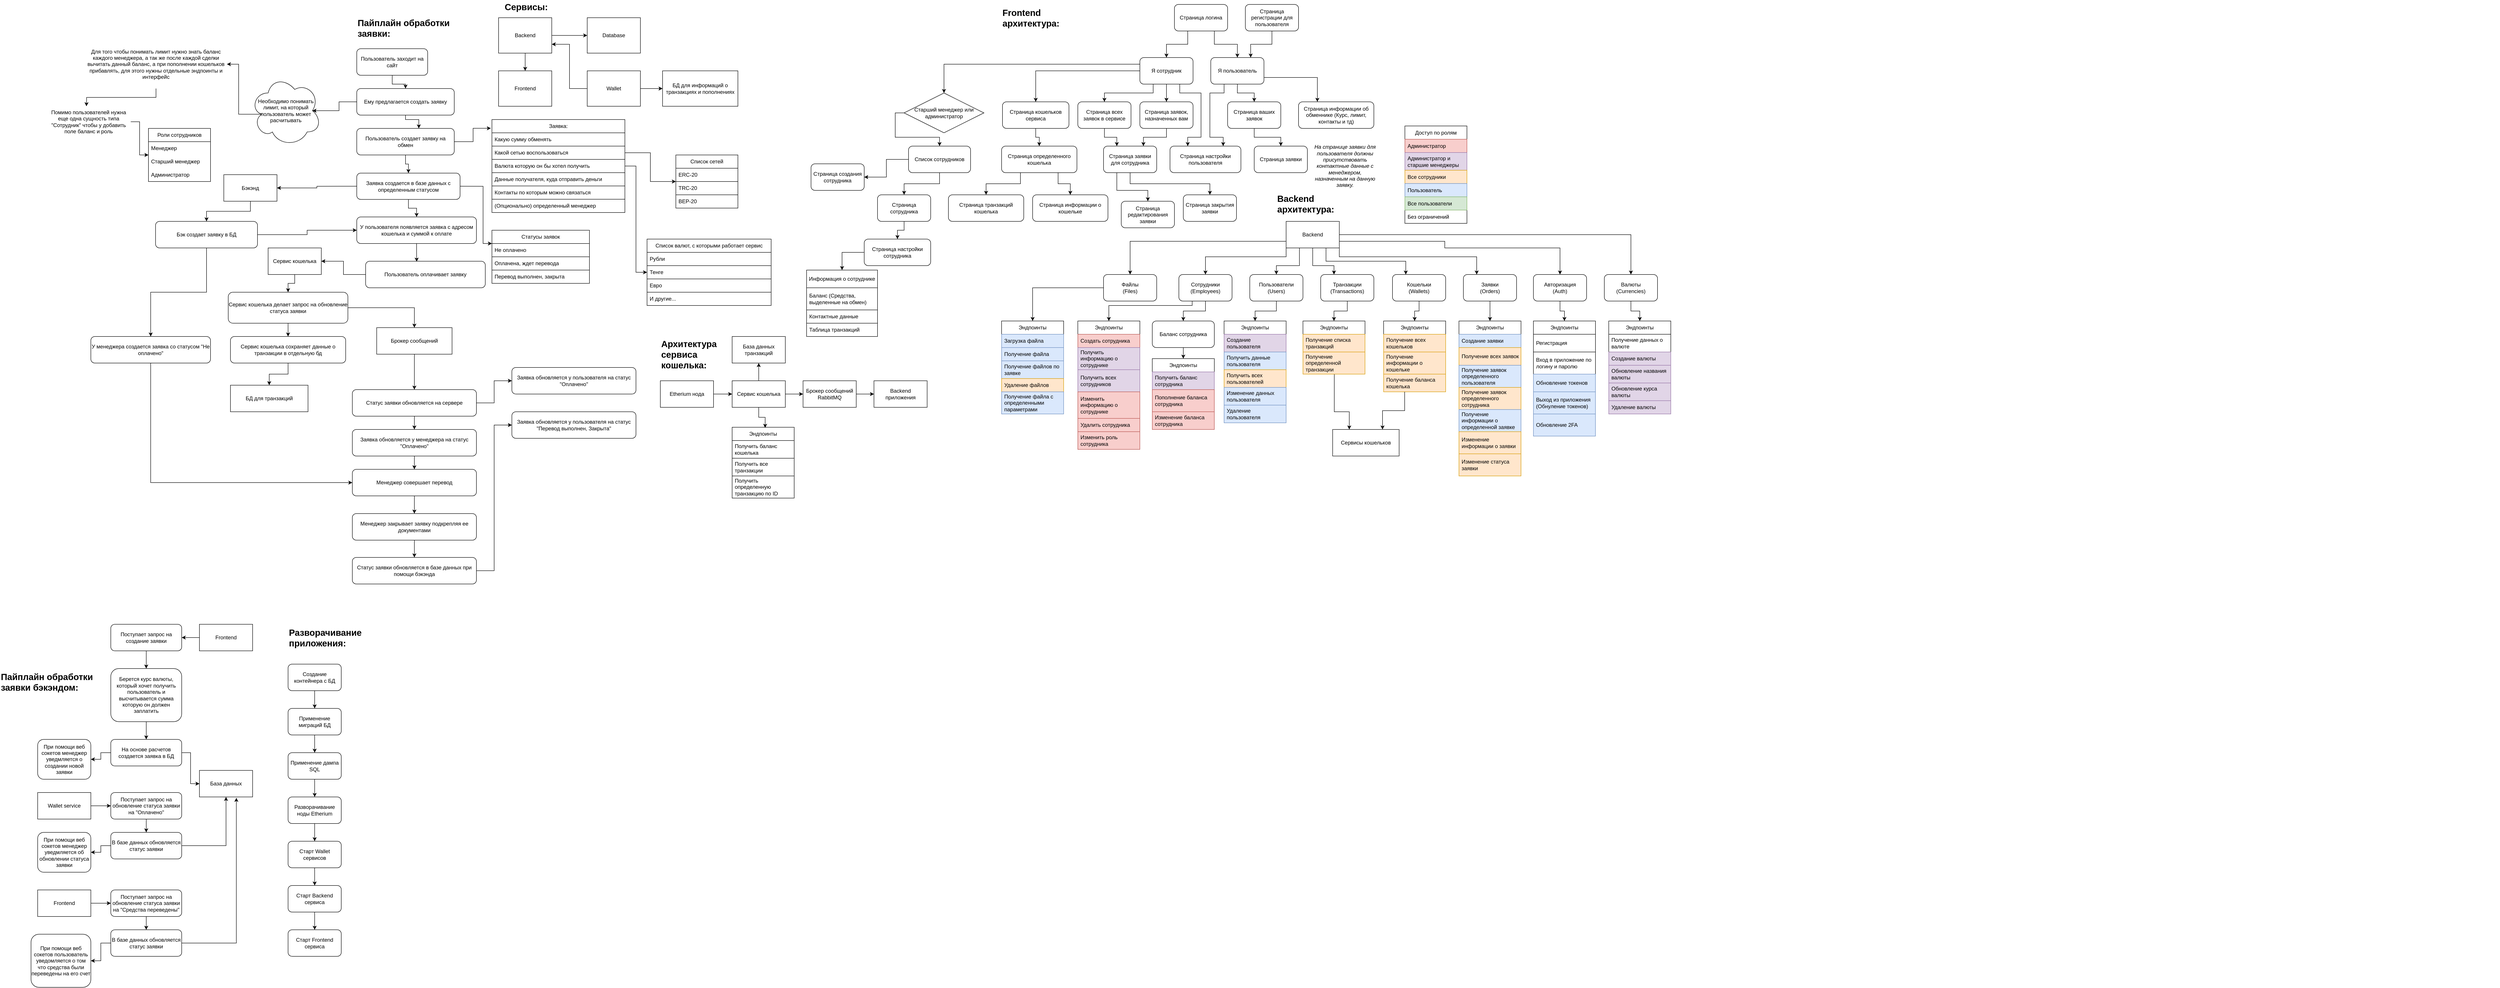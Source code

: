 <mxfile version="24.9.1">
  <diagram name="Страница — 1" id="dtMutiFH8A61woCl-kT9">
    <mxGraphModel dx="3762" dy="1010" grid="1" gridSize="10" guides="1" tooltips="1" connect="1" arrows="1" fold="1" page="1" pageScale="1" pageWidth="1920" pageHeight="1200" math="0" shadow="0">
      <root>
        <mxCell id="0" />
        <mxCell id="1" parent="0" />
        <mxCell id="MjxS12knRDxMqoVgSw0H-2" value="&lt;div style=&quot;font-size: 13px;&quot;&gt;&lt;font style=&quot;font-size: 20px;&quot;&gt;&lt;b&gt;Сервисы:&lt;/b&gt;&lt;/font&gt;&lt;/div&gt;" style="text;html=1;align=center;verticalAlign=middle;whiteSpace=wrap;rounded=0;" parent="1" vertex="1">
          <mxGeometry x="-765" y="40" width="125" height="30" as="geometry" />
        </mxCell>
        <mxCell id="MjxS12knRDxMqoVgSw0H-9" value="" style="group" parent="1" vertex="1" connectable="0">
          <mxGeometry x="-565" y="200" width="120" height="80" as="geometry" />
        </mxCell>
        <mxCell id="MjxS12knRDxMqoVgSw0H-4" value="" style="rounded=0;whiteSpace=wrap;html=1;" parent="MjxS12knRDxMqoVgSw0H-9" vertex="1">
          <mxGeometry width="120" height="80" as="geometry" />
        </mxCell>
        <mxCell id="MjxS12knRDxMqoVgSw0H-6" value="&lt;div&gt;Wallet&lt;/div&gt;" style="text;html=1;align=center;verticalAlign=middle;whiteSpace=wrap;rounded=0;" parent="MjxS12knRDxMqoVgSw0H-9" vertex="1">
          <mxGeometry x="30" y="25" width="60" height="30" as="geometry" />
        </mxCell>
        <mxCell id="MjxS12knRDxMqoVgSw0H-10" value="" style="group" parent="1" vertex="1" connectable="0">
          <mxGeometry x="-765" y="80" width="120" height="80" as="geometry" />
        </mxCell>
        <mxCell id="MjxS12knRDxMqoVgSw0H-1" value="" style="rounded=0;whiteSpace=wrap;html=1;" parent="MjxS12knRDxMqoVgSw0H-10" vertex="1">
          <mxGeometry width="120" height="80" as="geometry" />
        </mxCell>
        <mxCell id="MjxS12knRDxMqoVgSw0H-3" value="Backend" style="text;html=1;align=center;verticalAlign=middle;whiteSpace=wrap;rounded=0;" parent="MjxS12knRDxMqoVgSw0H-10" vertex="1">
          <mxGeometry x="30" y="25" width="60" height="30" as="geometry" />
        </mxCell>
        <mxCell id="MjxS12knRDxMqoVgSw0H-11" value="" style="group" parent="1" vertex="1" connectable="0">
          <mxGeometry x="-765" y="200" width="120" height="80" as="geometry" />
        </mxCell>
        <mxCell id="MjxS12knRDxMqoVgSw0H-7" value="" style="rounded=0;whiteSpace=wrap;html=1;" parent="MjxS12knRDxMqoVgSw0H-11" vertex="1">
          <mxGeometry width="120" height="80" as="geometry" />
        </mxCell>
        <mxCell id="MjxS12knRDxMqoVgSw0H-8" value="Frontend" style="text;html=1;align=center;verticalAlign=middle;whiteSpace=wrap;rounded=0;" parent="MjxS12knRDxMqoVgSw0H-11" vertex="1">
          <mxGeometry x="30" y="25" width="60" height="30" as="geometry" />
        </mxCell>
        <mxCell id="MjxS12knRDxMqoVgSw0H-13" value="" style="group" parent="1" vertex="1" connectable="0">
          <mxGeometry x="-565" y="80" width="120" height="80" as="geometry" />
        </mxCell>
        <mxCell id="MjxS12knRDxMqoVgSw0H-14" value="" style="rounded=0;whiteSpace=wrap;html=1;" parent="MjxS12knRDxMqoVgSw0H-13" vertex="1">
          <mxGeometry width="120" height="80" as="geometry" />
        </mxCell>
        <mxCell id="MjxS12knRDxMqoVgSw0H-15" value="Database" style="text;html=1;align=center;verticalAlign=middle;whiteSpace=wrap;rounded=0;" parent="MjxS12knRDxMqoVgSw0H-13" vertex="1">
          <mxGeometry x="30" y="25" width="60" height="30" as="geometry" />
        </mxCell>
        <mxCell id="MjxS12knRDxMqoVgSw0H-17" value="&lt;div style=&quot;font-size: 13px;&quot; align=&quot;left&quot;&gt;&lt;font style=&quot;font-size: 20px;&quot;&gt;&lt;b&gt;Пайплайн обработки заявки:&lt;/b&gt;&lt;/font&gt;&lt;/div&gt;" style="text;html=1;align=left;verticalAlign=middle;whiteSpace=wrap;rounded=0;" parent="1" vertex="1">
          <mxGeometry x="-1085" y="70" width="210" height="65" as="geometry" />
        </mxCell>
        <mxCell id="MjxS12knRDxMqoVgSw0H-19" value="" style="group" parent="1" vertex="1" connectable="0">
          <mxGeometry x="-1085" y="150" width="160" height="60" as="geometry" />
        </mxCell>
        <mxCell id="MjxS12knRDxMqoVgSw0H-12" value="&lt;div&gt;Пользователь заходит на сайт&lt;/div&gt;" style="rounded=1;whiteSpace=wrap;html=1;" parent="MjxS12knRDxMqoVgSw0H-19" vertex="1">
          <mxGeometry width="160" height="60" as="geometry" />
        </mxCell>
        <mxCell id="MjxS12knRDxMqoVgSw0H-20" value="" style="group" parent="1" vertex="1" connectable="0">
          <mxGeometry x="-1085" y="240" width="220" height="60" as="geometry" />
        </mxCell>
        <mxCell id="MjxS12knRDxMqoVgSw0H-21" value="&lt;div&gt;Ему предлагается создать заявку&lt;/div&gt;" style="rounded=1;whiteSpace=wrap;html=1;" parent="MjxS12knRDxMqoVgSw0H-20" vertex="1">
          <mxGeometry width="220" height="60" as="geometry" />
        </mxCell>
        <mxCell id="MjxS12knRDxMqoVgSw0H-23" value="" style="group" parent="1" vertex="1" connectable="0">
          <mxGeometry x="-1085" y="330" width="220" height="60" as="geometry" />
        </mxCell>
        <mxCell id="MjxS12knRDxMqoVgSw0H-24" value="Пользователь создает заявку на обмен" style="rounded=1;whiteSpace=wrap;html=1;" parent="MjxS12knRDxMqoVgSw0H-23" vertex="1">
          <mxGeometry width="220" height="60" as="geometry" />
        </mxCell>
        <mxCell id="MjxS12knRDxMqoVgSw0H-26" value="Заявка:" style="swimlane;fontStyle=0;childLayout=stackLayout;horizontal=1;startSize=30;horizontalStack=0;resizeParent=1;resizeParentMax=0;resizeLast=0;collapsible=1;marginBottom=0;whiteSpace=wrap;html=1;" parent="1" vertex="1">
          <mxGeometry x="-780" y="310" width="300" height="210" as="geometry">
            <mxRectangle x="480" y="525" width="80" height="30" as="alternateBounds" />
          </mxGeometry>
        </mxCell>
        <mxCell id="MjxS12knRDxMqoVgSw0H-27" value="Какую сумму обменять" style="text;strokeColor=default;fillColor=none;align=left;verticalAlign=middle;spacingLeft=4;spacingRight=4;overflow=hidden;points=[[0,0.5],[1,0.5]];portConstraint=eastwest;rotatable=0;whiteSpace=wrap;html=1;" parent="MjxS12knRDxMqoVgSw0H-26" vertex="1">
          <mxGeometry y="30" width="300" height="30" as="geometry" />
        </mxCell>
        <mxCell id="MjxS12knRDxMqoVgSw0H-28" value="&lt;div&gt;Какой сетью воспользоваться&lt;/div&gt;" style="text;strokeColor=default;fillColor=none;align=left;verticalAlign=middle;spacingLeft=4;spacingRight=4;overflow=hidden;points=[[0,0.5],[1,0.5]];portConstraint=eastwest;rotatable=0;whiteSpace=wrap;html=1;" parent="MjxS12knRDxMqoVgSw0H-26" vertex="1">
          <mxGeometry y="60" width="300" height="30" as="geometry" />
        </mxCell>
        <mxCell id="MjxS12knRDxMqoVgSw0H-30" value="Валюта которую он бы хотел получить" style="text;strokeColor=default;fillColor=none;align=left;verticalAlign=middle;spacingLeft=4;spacingRight=4;overflow=hidden;points=[[0,0.5],[1,0.5]];portConstraint=eastwest;rotatable=0;whiteSpace=wrap;html=1;" parent="MjxS12knRDxMqoVgSw0H-26" vertex="1">
          <mxGeometry y="90" width="300" height="30" as="geometry" />
        </mxCell>
        <mxCell id="MjxS12knRDxMqoVgSw0H-31" value="Данные получателя, куда отправить деньги" style="text;strokeColor=default;fillColor=none;align=left;verticalAlign=middle;spacingLeft=4;spacingRight=4;overflow=hidden;points=[[0,0.5],[1,0.5]];portConstraint=eastwest;rotatable=0;whiteSpace=wrap;html=1;" parent="MjxS12knRDxMqoVgSw0H-26" vertex="1">
          <mxGeometry y="120" width="300" height="30" as="geometry" />
        </mxCell>
        <mxCell id="MjxS12knRDxMqoVgSw0H-32" value="Контакты по которым можно связаться" style="text;strokeColor=default;fillColor=none;align=left;verticalAlign=middle;spacingLeft=4;spacingRight=4;overflow=hidden;points=[[0,0.5],[1,0.5]];portConstraint=eastwest;rotatable=0;whiteSpace=wrap;html=1;" parent="MjxS12knRDxMqoVgSw0H-26" vertex="1">
          <mxGeometry y="150" width="300" height="30" as="geometry" />
        </mxCell>
        <mxCell id="MjxS12knRDxMqoVgSw0H-33" value="(Опционально) определенный менеджер" style="text;strokeColor=default;fillColor=none;align=left;verticalAlign=middle;spacingLeft=4;spacingRight=4;overflow=hidden;points=[[0,0.5],[1,0.5]];portConstraint=eastwest;rotatable=0;whiteSpace=wrap;html=1;" parent="MjxS12knRDxMqoVgSw0H-26" vertex="1">
          <mxGeometry y="180" width="300" height="30" as="geometry" />
        </mxCell>
        <mxCell id="MjxS12knRDxMqoVgSw0H-37" value="" style="group" parent="1" vertex="1" connectable="0">
          <mxGeometry x="-1085" y="431" width="260" height="89" as="geometry" />
        </mxCell>
        <mxCell id="MjxS12knRDxMqoVgSw0H-38" value="Заявка создается в базе данных с определенным статусом" style="rounded=1;whiteSpace=wrap;html=1;" parent="MjxS12knRDxMqoVgSw0H-37" vertex="1">
          <mxGeometry width="233.103" height="59.33" as="geometry" />
        </mxCell>
        <mxCell id="MjxS12knRDxMqoVgSw0H-44" value="Статусы заявок" style="swimlane;fontStyle=0;childLayout=stackLayout;horizontal=1;startSize=30;horizontalStack=0;resizeParent=1;resizeParentMax=0;resizeLast=0;collapsible=1;marginBottom=0;whiteSpace=wrap;html=1;" parent="1" vertex="1">
          <mxGeometry x="-780" y="560" width="220" height="120" as="geometry" />
        </mxCell>
        <mxCell id="MjxS12knRDxMqoVgSw0H-46" value="Не оплачено" style="text;strokeColor=default;fillColor=none;align=left;verticalAlign=middle;spacingLeft=4;spacingRight=4;overflow=hidden;points=[[0,0.5],[1,0.5]];portConstraint=eastwest;rotatable=0;whiteSpace=wrap;html=1;" parent="MjxS12knRDxMqoVgSw0H-44" vertex="1">
          <mxGeometry y="30" width="220" height="30" as="geometry" />
        </mxCell>
        <mxCell id="MjxS12knRDxMqoVgSw0H-47" value="Оплачена, ждет перевода " style="text;strokeColor=default;fillColor=none;align=left;verticalAlign=middle;spacingLeft=4;spacingRight=4;overflow=hidden;points=[[0,0.5],[1,0.5]];portConstraint=eastwest;rotatable=0;whiteSpace=wrap;html=1;" parent="MjxS12knRDxMqoVgSw0H-44" vertex="1">
          <mxGeometry y="60" width="220" height="30" as="geometry" />
        </mxCell>
        <mxCell id="MjxS12knRDxMqoVgSw0H-48" value="Перевод выполнен, закрыта" style="text;strokeColor=default;fillColor=none;align=left;verticalAlign=middle;spacingLeft=4;spacingRight=4;overflow=hidden;points=[[0,0.5],[1,0.5]];portConstraint=eastwest;rotatable=0;whiteSpace=wrap;html=1;" parent="MjxS12knRDxMqoVgSw0H-44" vertex="1">
          <mxGeometry y="90" width="220" height="30" as="geometry" />
        </mxCell>
        <mxCell id="MjxS12knRDxMqoVgSw0H-50" value="" style="group" parent="1" vertex="1" connectable="0">
          <mxGeometry x="-1085" y="530" width="270" height="60" as="geometry" />
        </mxCell>
        <mxCell id="MjxS12knRDxMqoVgSw0H-106" style="edgeStyle=orthogonalEdgeStyle;rounded=0;orthogonalLoop=1;jettySize=auto;html=1;exitX=0.5;exitY=1;exitDx=0;exitDy=0;" parent="MjxS12knRDxMqoVgSw0H-50" source="MjxS12knRDxMqoVgSw0H-51" edge="1">
          <mxGeometry relative="1" as="geometry">
            <mxPoint x="135.176" y="101.0" as="targetPoint" />
          </mxGeometry>
        </mxCell>
        <mxCell id="MjxS12knRDxMqoVgSw0H-51" value="У пользователя появляется заявка с адресом кошелька и суммой к оплате" style="rounded=1;whiteSpace=wrap;html=1;" parent="MjxS12knRDxMqoVgSw0H-50" vertex="1">
          <mxGeometry width="270" height="60" as="geometry" />
        </mxCell>
        <mxCell id="MjxS12knRDxMqoVgSw0H-57" style="edgeStyle=orthogonalEdgeStyle;rounded=0;orthogonalLoop=1;jettySize=auto;html=1;exitX=0.5;exitY=1;exitDx=0;exitDy=0;entryX=0.5;entryY=0;entryDx=0;entryDy=0;" parent="1" source="MjxS12knRDxMqoVgSw0H-12" target="MjxS12knRDxMqoVgSw0H-21" edge="1">
          <mxGeometry relative="1" as="geometry" />
        </mxCell>
        <mxCell id="MjxS12knRDxMqoVgSw0H-58" style="edgeStyle=orthogonalEdgeStyle;rounded=0;orthogonalLoop=1;jettySize=auto;html=1;exitX=0.5;exitY=1;exitDx=0;exitDy=0;" parent="1" source="MjxS12knRDxMqoVgSw0H-21" target="MjxS12knRDxMqoVgSw0H-24" edge="1">
          <mxGeometry relative="1" as="geometry">
            <Array as="points">
              <mxPoint x="-975" y="310" />
              <mxPoint x="-945" y="310" />
            </Array>
          </mxGeometry>
        </mxCell>
        <mxCell id="MjxS12knRDxMqoVgSw0H-60" style="edgeStyle=orthogonalEdgeStyle;rounded=0;orthogonalLoop=1;jettySize=auto;html=1;exitX=0.5;exitY=1;exitDx=0;exitDy=0;entryX=0.5;entryY=0;entryDx=0;entryDy=0;" parent="1" source="MjxS12knRDxMqoVgSw0H-38" target="MjxS12knRDxMqoVgSw0H-51" edge="1">
          <mxGeometry relative="1" as="geometry" />
        </mxCell>
        <mxCell id="MjxS12knRDxMqoVgSw0H-63" style="edgeStyle=orthogonalEdgeStyle;rounded=0;orthogonalLoop=1;jettySize=auto;html=1;exitX=1;exitY=0.5;exitDx=0;exitDy=0;entryX=-0.008;entryY=0.094;entryDx=0;entryDy=0;entryPerimeter=0;" parent="1" source="MjxS12knRDxMqoVgSw0H-24" target="MjxS12knRDxMqoVgSw0H-26" edge="1">
          <mxGeometry relative="1" as="geometry" />
        </mxCell>
        <mxCell id="MjxS12knRDxMqoVgSw0H-64" style="edgeStyle=orthogonalEdgeStyle;rounded=0;orthogonalLoop=1;jettySize=auto;html=1;exitX=1;exitY=0.5;exitDx=0;exitDy=0;entryX=0;entryY=0.25;entryDx=0;entryDy=0;" parent="1" source="MjxS12knRDxMqoVgSw0H-38" target="MjxS12knRDxMqoVgSw0H-44" edge="1">
          <mxGeometry relative="1" as="geometry">
            <Array as="points">
              <mxPoint x="-800" y="461" />
              <mxPoint x="-800" y="590" />
            </Array>
          </mxGeometry>
        </mxCell>
        <mxCell id="MjxS12knRDxMqoVgSw0H-74" value="" style="group" parent="1" vertex="1" connectable="0">
          <mxGeometry x="-1065" y="630" width="270" height="60" as="geometry" />
        </mxCell>
        <mxCell id="MjxS12knRDxMqoVgSw0H-75" value="Пользователь оплачивает заявку" style="rounded=1;whiteSpace=wrap;html=1;" parent="MjxS12knRDxMqoVgSw0H-74" vertex="1">
          <mxGeometry width="270" height="60" as="geometry" />
        </mxCell>
        <mxCell id="MjxS12knRDxMqoVgSw0H-142" style="edgeStyle=orthogonalEdgeStyle;rounded=0;orthogonalLoop=1;jettySize=auto;html=1;exitX=0.5;exitY=1;exitDx=0;exitDy=0;" parent="1" source="MjxS12knRDxMqoVgSw0H-77" target="MjxS12knRDxMqoVgSw0H-78" edge="1">
          <mxGeometry relative="1" as="geometry" />
        </mxCell>
        <mxCell id="MjxS12knRDxMqoVgSw0H-77" value="Сервис кошелька" style="rounded=0;whiteSpace=wrap;html=1;" parent="1" vertex="1">
          <mxGeometry x="-1285" y="600" width="120" height="60" as="geometry" />
        </mxCell>
        <mxCell id="MjxS12knRDxMqoVgSw0H-141" style="edgeStyle=orthogonalEdgeStyle;rounded=0;orthogonalLoop=1;jettySize=auto;html=1;exitX=1;exitY=0.5;exitDx=0;exitDy=0;entryX=0.5;entryY=0;entryDx=0;entryDy=0;" parent="1" source="MjxS12knRDxMqoVgSw0H-78" target="MjxS12knRDxMqoVgSw0H-138" edge="1">
          <mxGeometry relative="1" as="geometry" />
        </mxCell>
        <mxCell id="MjxS12knRDxMqoVgSw0H-146" style="edgeStyle=orthogonalEdgeStyle;rounded=0;orthogonalLoop=1;jettySize=auto;html=1;exitX=0.5;exitY=1;exitDx=0;exitDy=0;" parent="1" source="MjxS12knRDxMqoVgSw0H-78" target="MjxS12knRDxMqoVgSw0H-145" edge="1">
          <mxGeometry relative="1" as="geometry" />
        </mxCell>
        <mxCell id="MjxS12knRDxMqoVgSw0H-78" value="Сервис кошелька делает запрос на обновление статуса заявки" style="rounded=1;whiteSpace=wrap;html=1;" parent="1" vertex="1">
          <mxGeometry x="-1375" y="700" width="270" height="70" as="geometry" />
        </mxCell>
        <mxCell id="MjxS12knRDxMqoVgSw0H-107" style="edgeStyle=orthogonalEdgeStyle;rounded=0;orthogonalLoop=1;jettySize=auto;html=1;exitX=0.5;exitY=1;exitDx=0;exitDy=0;entryX=0;entryY=0.5;entryDx=0;entryDy=0;" parent="1" source="MjxS12knRDxMqoVgSw0H-66" target="MjxS12knRDxMqoVgSw0H-88" edge="1">
          <mxGeometry relative="1" as="geometry" />
        </mxCell>
        <mxCell id="MjxS12knRDxMqoVgSw0H-66" value="У менеджера создается заявка со статусом &quot;Не оплачено&quot;" style="rounded=1;whiteSpace=wrap;html=1;" parent="1" vertex="1">
          <mxGeometry x="-1685" y="800" width="270" height="60" as="geometry" />
        </mxCell>
        <mxCell id="MjxS12knRDxMqoVgSw0H-83" style="edgeStyle=orthogonalEdgeStyle;rounded=0;orthogonalLoop=1;jettySize=auto;html=1;exitX=1;exitY=0.5;exitDx=0;exitDy=0;entryX=0;entryY=0.5;entryDx=0;entryDy=0;" parent="1" source="MjxS12knRDxMqoVgSw0H-79" target="MjxS12knRDxMqoVgSw0H-80" edge="1">
          <mxGeometry relative="1" as="geometry" />
        </mxCell>
        <mxCell id="MjxS12knRDxMqoVgSw0H-87" style="edgeStyle=orthogonalEdgeStyle;rounded=0;orthogonalLoop=1;jettySize=auto;html=1;exitX=0.5;exitY=1;exitDx=0;exitDy=0;entryX=0.5;entryY=0;entryDx=0;entryDy=0;" parent="1" source="MjxS12knRDxMqoVgSw0H-79" target="MjxS12knRDxMqoVgSw0H-82" edge="1">
          <mxGeometry relative="1" as="geometry" />
        </mxCell>
        <mxCell id="MjxS12knRDxMqoVgSw0H-79" value="&lt;div&gt;Статус заявки обновляется на сервере&lt;/div&gt;" style="rounded=1;whiteSpace=wrap;html=1;" parent="1" vertex="1">
          <mxGeometry x="-1095" y="920" width="280" height="60" as="geometry" />
        </mxCell>
        <mxCell id="MjxS12knRDxMqoVgSw0H-80" value="Заявка обновляется у пользователя на статус &quot;Оплачено&quot;" style="rounded=1;whiteSpace=wrap;html=1;" parent="1" vertex="1">
          <mxGeometry x="-735" y="870" width="280" height="60" as="geometry" />
        </mxCell>
        <mxCell id="MjxS12knRDxMqoVgSw0H-89" style="edgeStyle=orthogonalEdgeStyle;rounded=0;orthogonalLoop=1;jettySize=auto;html=1;exitX=0.5;exitY=1;exitDx=0;exitDy=0;" parent="1" source="MjxS12knRDxMqoVgSw0H-82" target="MjxS12knRDxMqoVgSw0H-88" edge="1">
          <mxGeometry relative="1" as="geometry" />
        </mxCell>
        <mxCell id="MjxS12knRDxMqoVgSw0H-82" value="Заявка обновляется у менеджера на статус &quot;Оплачено&quot;" style="rounded=1;whiteSpace=wrap;html=1;" parent="1" vertex="1">
          <mxGeometry x="-1095" y="1010" width="280" height="60" as="geometry" />
        </mxCell>
        <mxCell id="MjxS12knRDxMqoVgSw0H-84" style="edgeStyle=orthogonalEdgeStyle;rounded=0;orthogonalLoop=1;jettySize=auto;html=1;exitX=0;exitY=0.5;exitDx=0;exitDy=0;entryX=1;entryY=0.5;entryDx=0;entryDy=0;" parent="1" source="MjxS12knRDxMqoVgSw0H-75" target="MjxS12knRDxMqoVgSw0H-77" edge="1">
          <mxGeometry relative="1" as="geometry" />
        </mxCell>
        <mxCell id="MjxS12knRDxMqoVgSw0H-92" style="edgeStyle=orthogonalEdgeStyle;rounded=0;orthogonalLoop=1;jettySize=auto;html=1;exitX=0.5;exitY=1;exitDx=0;exitDy=0;entryX=0.5;entryY=0;entryDx=0;entryDy=0;" parent="1" source="MjxS12knRDxMqoVgSw0H-88" target="MjxS12knRDxMqoVgSw0H-90" edge="1">
          <mxGeometry relative="1" as="geometry" />
        </mxCell>
        <mxCell id="MjxS12knRDxMqoVgSw0H-88" value="Менеджер совершает перевод" style="rounded=1;whiteSpace=wrap;html=1;" parent="1" vertex="1">
          <mxGeometry x="-1095" y="1100" width="280" height="60" as="geometry" />
        </mxCell>
        <mxCell id="MjxS12knRDxMqoVgSw0H-93" style="edgeStyle=orthogonalEdgeStyle;rounded=0;orthogonalLoop=1;jettySize=auto;html=1;exitX=0.5;exitY=1;exitDx=0;exitDy=0;entryX=0.5;entryY=0;entryDx=0;entryDy=0;" parent="1" source="MjxS12knRDxMqoVgSw0H-90" target="MjxS12knRDxMqoVgSw0H-91" edge="1">
          <mxGeometry relative="1" as="geometry" />
        </mxCell>
        <mxCell id="MjxS12knRDxMqoVgSw0H-90" value="Менеджер закрывает заявку подкрепляя ее документами" style="rounded=1;whiteSpace=wrap;html=1;" parent="1" vertex="1">
          <mxGeometry x="-1095" y="1200" width="280" height="60" as="geometry" />
        </mxCell>
        <mxCell id="MjxS12knRDxMqoVgSw0H-95" style="edgeStyle=orthogonalEdgeStyle;rounded=0;orthogonalLoop=1;jettySize=auto;html=1;exitX=1;exitY=0.5;exitDx=0;exitDy=0;entryX=0;entryY=0.5;entryDx=0;entryDy=0;" parent="1" source="MjxS12knRDxMqoVgSw0H-91" target="MjxS12knRDxMqoVgSw0H-94" edge="1">
          <mxGeometry relative="1" as="geometry" />
        </mxCell>
        <mxCell id="MjxS12knRDxMqoVgSw0H-91" value="Статус заявки обновляется в базе данных при помощи бэкэнда" style="rounded=1;whiteSpace=wrap;html=1;" parent="1" vertex="1">
          <mxGeometry x="-1095" y="1299" width="280" height="60" as="geometry" />
        </mxCell>
        <mxCell id="MjxS12knRDxMqoVgSw0H-94" value="Заявка обновляется у пользователя на статус &quot;Перевод выполнен, Закрыта&quot;" style="rounded=1;whiteSpace=wrap;html=1;" parent="1" vertex="1">
          <mxGeometry x="-735" y="970" width="280" height="60" as="geometry" />
        </mxCell>
        <mxCell id="MjxS12knRDxMqoVgSw0H-110" style="edgeStyle=orthogonalEdgeStyle;rounded=0;orthogonalLoop=1;jettySize=auto;html=1;exitX=0.5;exitY=1;exitDx=0;exitDy=0;entryX=0.5;entryY=0;entryDx=0;entryDy=0;" parent="1" source="MjxS12knRDxMqoVgSw0H-96" target="MjxS12knRDxMqoVgSw0H-109" edge="1">
          <mxGeometry relative="1" as="geometry" />
        </mxCell>
        <mxCell id="MjxS12knRDxMqoVgSw0H-96" value="Бэкэнд" style="rounded=0;whiteSpace=wrap;html=1;" parent="1" vertex="1">
          <mxGeometry x="-1385" y="434.5" width="120" height="60" as="geometry" />
        </mxCell>
        <mxCell id="MjxS12knRDxMqoVgSw0H-98" style="edgeStyle=orthogonalEdgeStyle;rounded=0;orthogonalLoop=1;jettySize=auto;html=1;exitX=0;exitY=0.5;exitDx=0;exitDy=0;entryX=1;entryY=0.5;entryDx=0;entryDy=0;" parent="1" source="MjxS12knRDxMqoVgSw0H-38" target="MjxS12knRDxMqoVgSw0H-96" edge="1">
          <mxGeometry relative="1" as="geometry" />
        </mxCell>
        <mxCell id="MjxS12knRDxMqoVgSw0H-111" style="edgeStyle=orthogonalEdgeStyle;rounded=0;orthogonalLoop=1;jettySize=auto;html=1;exitX=1;exitY=0.5;exitDx=0;exitDy=0;entryX=0;entryY=0.5;entryDx=0;entryDy=0;" parent="1" source="MjxS12knRDxMqoVgSw0H-109" target="MjxS12knRDxMqoVgSw0H-51" edge="1">
          <mxGeometry relative="1" as="geometry" />
        </mxCell>
        <mxCell id="MjxS12knRDxMqoVgSw0H-112" style="edgeStyle=orthogonalEdgeStyle;rounded=0;orthogonalLoop=1;jettySize=auto;html=1;exitX=0.5;exitY=1;exitDx=0;exitDy=0;entryX=0.5;entryY=0;entryDx=0;entryDy=0;" parent="1" source="MjxS12knRDxMqoVgSw0H-109" target="MjxS12knRDxMqoVgSw0H-66" edge="1">
          <mxGeometry relative="1" as="geometry" />
        </mxCell>
        <mxCell id="MjxS12knRDxMqoVgSw0H-109" value="Бэк создает заявку в БД" style="rounded=1;whiteSpace=wrap;html=1;" parent="1" vertex="1">
          <mxGeometry x="-1539" y="540" width="230" height="60" as="geometry" />
        </mxCell>
        <mxCell id="MjxS12knRDxMqoVgSw0H-113" value="Список валют, с которыми работает сервис" style="swimlane;fontStyle=0;childLayout=stackLayout;horizontal=1;startSize=30;horizontalStack=0;resizeParent=1;resizeParentMax=0;resizeLast=0;collapsible=1;marginBottom=0;whiteSpace=wrap;html=1;" parent="1" vertex="1">
          <mxGeometry x="-430" y="580" width="280" height="150" as="geometry" />
        </mxCell>
        <mxCell id="MjxS12knRDxMqoVgSw0H-114" value="&lt;div&gt;Рубли&lt;/div&gt;" style="text;strokeColor=default;fillColor=none;align=left;verticalAlign=middle;spacingLeft=4;spacingRight=4;overflow=hidden;points=[[0,0.5],[1,0.5]];portConstraint=eastwest;rotatable=0;whiteSpace=wrap;html=1;" parent="MjxS12knRDxMqoVgSw0H-113" vertex="1">
          <mxGeometry y="30" width="280" height="30" as="geometry" />
        </mxCell>
        <mxCell id="MjxS12knRDxMqoVgSw0H-115" value="Тенге" style="text;strokeColor=default;fillColor=none;align=left;verticalAlign=middle;spacingLeft=4;spacingRight=4;overflow=hidden;points=[[0,0.5],[1,0.5]];portConstraint=eastwest;rotatable=0;whiteSpace=wrap;html=1;" parent="MjxS12knRDxMqoVgSw0H-113" vertex="1">
          <mxGeometry y="60" width="280" height="30" as="geometry" />
        </mxCell>
        <mxCell id="MjxS12knRDxMqoVgSw0H-116" value="Евро" style="text;strokeColor=default;fillColor=none;align=left;verticalAlign=middle;spacingLeft=4;spacingRight=4;overflow=hidden;points=[[0,0.5],[1,0.5]];portConstraint=eastwest;rotatable=0;whiteSpace=wrap;html=1;" parent="MjxS12knRDxMqoVgSw0H-113" vertex="1">
          <mxGeometry y="90" width="280" height="30" as="geometry" />
        </mxCell>
        <mxCell id="MjxS12knRDxMqoVgSw0H-117" value="И другие..." style="text;strokeColor=default;fillColor=none;align=left;verticalAlign=middle;spacingLeft=4;spacingRight=4;overflow=hidden;points=[[0,0.5],[1,0.5]];portConstraint=eastwest;rotatable=0;whiteSpace=wrap;html=1;" parent="MjxS12knRDxMqoVgSw0H-113" vertex="1">
          <mxGeometry y="120" width="280" height="30" as="geometry" />
        </mxCell>
        <mxCell id="MjxS12knRDxMqoVgSw0H-118" style="edgeStyle=orthogonalEdgeStyle;rounded=0;orthogonalLoop=1;jettySize=auto;html=1;exitX=1;exitY=0.5;exitDx=0;exitDy=0;entryX=0;entryY=0.5;entryDx=0;entryDy=0;" parent="1" source="MjxS12knRDxMqoVgSw0H-30" target="MjxS12knRDxMqoVgSw0H-113" edge="1">
          <mxGeometry relative="1" as="geometry" />
        </mxCell>
        <mxCell id="MjxS12knRDxMqoVgSw0H-119" value="Список сетей" style="swimlane;fontStyle=0;childLayout=stackLayout;horizontal=1;startSize=30;horizontalStack=0;resizeParent=1;resizeParentMax=0;resizeLast=0;collapsible=1;marginBottom=0;whiteSpace=wrap;html=1;" parent="1" vertex="1">
          <mxGeometry x="-365" y="390" width="140" height="120" as="geometry" />
        </mxCell>
        <mxCell id="MjxS12knRDxMqoVgSw0H-120" value="ERC-20" style="text;strokeColor=default;fillColor=none;align=left;verticalAlign=middle;spacingLeft=4;spacingRight=4;overflow=hidden;points=[[0,0.5],[1,0.5]];portConstraint=eastwest;rotatable=0;whiteSpace=wrap;html=1;" parent="MjxS12knRDxMqoVgSw0H-119" vertex="1">
          <mxGeometry y="30" width="140" height="30" as="geometry" />
        </mxCell>
        <mxCell id="MjxS12knRDxMqoVgSw0H-121" value="TRC-20" style="text;strokeColor=default;fillColor=none;align=left;verticalAlign=middle;spacingLeft=4;spacingRight=4;overflow=hidden;points=[[0,0.5],[1,0.5]];portConstraint=eastwest;rotatable=0;whiteSpace=wrap;html=1;" parent="MjxS12knRDxMqoVgSw0H-119" vertex="1">
          <mxGeometry y="60" width="140" height="30" as="geometry" />
        </mxCell>
        <mxCell id="MjxS12knRDxMqoVgSw0H-122" value="BEP-20" style="text;strokeColor=default;fillColor=none;align=left;verticalAlign=middle;spacingLeft=4;spacingRight=4;overflow=hidden;points=[[0,0.5],[1,0.5]];portConstraint=eastwest;rotatable=0;whiteSpace=wrap;html=1;" parent="MjxS12knRDxMqoVgSw0H-119" vertex="1">
          <mxGeometry y="90" width="140" height="30" as="geometry" />
        </mxCell>
        <mxCell id="MjxS12knRDxMqoVgSw0H-129" style="edgeStyle=orthogonalEdgeStyle;rounded=0;orthogonalLoop=1;jettySize=auto;html=1;exitX=0.16;exitY=0.55;exitDx=0;exitDy=0;exitPerimeter=0;entryX=1;entryY=0.5;entryDx=0;entryDy=0;" parent="1" source="MjxS12knRDxMqoVgSw0H-125" target="MjxS12knRDxMqoVgSw0H-128" edge="1">
          <mxGeometry relative="1" as="geometry" />
        </mxCell>
        <mxCell id="MjxS12knRDxMqoVgSw0H-125" value="Необходимо понимать лимит, на который пользователь может расчитывать" style="ellipse;shape=cloud;whiteSpace=wrap;html=1;" parent="1" vertex="1">
          <mxGeometry x="-1325" y="210" width="160" height="160" as="geometry" />
        </mxCell>
        <mxCell id="MjxS12knRDxMqoVgSw0H-126" style="edgeStyle=orthogonalEdgeStyle;rounded=0;orthogonalLoop=1;jettySize=auto;html=1;exitX=0;exitY=0.5;exitDx=0;exitDy=0;entryX=0.875;entryY=0.5;entryDx=0;entryDy=0;entryPerimeter=0;" parent="1" source="MjxS12knRDxMqoVgSw0H-21" target="MjxS12knRDxMqoVgSw0H-125" edge="1">
          <mxGeometry relative="1" as="geometry" />
        </mxCell>
        <mxCell id="MjxS12knRDxMqoVgSw0H-127" style="edgeStyle=orthogonalEdgeStyle;rounded=0;orthogonalLoop=1;jettySize=auto;html=1;exitX=1;exitY=0.5;exitDx=0;exitDy=0;" parent="1" source="MjxS12knRDxMqoVgSw0H-28" target="MjxS12knRDxMqoVgSw0H-119" edge="1">
          <mxGeometry relative="1" as="geometry" />
        </mxCell>
        <mxCell id="MjxS12knRDxMqoVgSw0H-132" style="edgeStyle=orthogonalEdgeStyle;rounded=0;orthogonalLoop=1;jettySize=auto;html=1;exitX=0.5;exitY=1;exitDx=0;exitDy=0;" parent="1" source="MjxS12knRDxMqoVgSw0H-128" edge="1">
          <mxGeometry relative="1" as="geometry">
            <mxPoint x="-1695" y="280.0" as="targetPoint" />
          </mxGeometry>
        </mxCell>
        <mxCell id="MjxS12knRDxMqoVgSw0H-128" value="Для того чтобы понимать лимит нужно знать баланс каждого менеджера, а так же после каждой сделки вычитать данный баланс, а при пополнении кошельков прибавлять, для этого нужны отдельные эндпоинты и интерфейс" style="text;html=1;align=center;verticalAlign=middle;whiteSpace=wrap;rounded=0;" parent="1" vertex="1">
          <mxGeometry x="-1698" y="130" width="320" height="110" as="geometry" />
        </mxCell>
        <mxCell id="MjxS12knRDxMqoVgSw0H-137" style="edgeStyle=orthogonalEdgeStyle;rounded=0;orthogonalLoop=1;jettySize=auto;html=1;exitX=1;exitY=0.5;exitDx=0;exitDy=0;entryX=0;entryY=0.5;entryDx=0;entryDy=0;" parent="1" source="MjxS12knRDxMqoVgSw0H-130" target="MjxS12knRDxMqoVgSw0H-133" edge="1">
          <mxGeometry relative="1" as="geometry" />
        </mxCell>
        <mxCell id="MjxS12knRDxMqoVgSw0H-130" value="Помимо пользователей нужна еще одна сущность типа &quot;Сотрудник&quot; чтобы у добавить поле баланс и роль" style="text;html=1;align=center;verticalAlign=middle;whiteSpace=wrap;rounded=0;" parent="1" vertex="1">
          <mxGeometry x="-1785" y="300" width="190" height="30" as="geometry" />
        </mxCell>
        <mxCell id="MjxS12knRDxMqoVgSw0H-133" value="Роли сотрудников" style="swimlane;fontStyle=0;childLayout=stackLayout;horizontal=1;startSize=30;horizontalStack=0;resizeParent=1;resizeParentMax=0;resizeLast=0;collapsible=1;marginBottom=0;whiteSpace=wrap;html=1;" parent="1" vertex="1">
          <mxGeometry x="-1555" y="330" width="140" height="120" as="geometry" />
        </mxCell>
        <mxCell id="MjxS12knRDxMqoVgSw0H-134" value="Менеджер" style="text;strokeColor=none;fillColor=none;align=left;verticalAlign=middle;spacingLeft=4;spacingRight=4;overflow=hidden;points=[[0,0.5],[1,0.5]];portConstraint=eastwest;rotatable=0;whiteSpace=wrap;html=1;" parent="MjxS12knRDxMqoVgSw0H-133" vertex="1">
          <mxGeometry y="30" width="140" height="30" as="geometry" />
        </mxCell>
        <mxCell id="MjxS12knRDxMqoVgSw0H-135" value="Старший менеджер" style="text;strokeColor=none;fillColor=none;align=left;verticalAlign=middle;spacingLeft=4;spacingRight=4;overflow=hidden;points=[[0,0.5],[1,0.5]];portConstraint=eastwest;rotatable=0;whiteSpace=wrap;html=1;" parent="MjxS12knRDxMqoVgSw0H-133" vertex="1">
          <mxGeometry y="60" width="140" height="30" as="geometry" />
        </mxCell>
        <mxCell id="MjxS12knRDxMqoVgSw0H-136" value="Администратор" style="text;strokeColor=none;fillColor=none;align=left;verticalAlign=middle;spacingLeft=4;spacingRight=4;overflow=hidden;points=[[0,0.5],[1,0.5]];portConstraint=eastwest;rotatable=0;whiteSpace=wrap;html=1;" parent="MjxS12knRDxMqoVgSw0H-133" vertex="1">
          <mxGeometry y="90" width="140" height="30" as="geometry" />
        </mxCell>
        <mxCell id="MjxS12knRDxMqoVgSw0H-143" style="edgeStyle=orthogonalEdgeStyle;rounded=0;orthogonalLoop=1;jettySize=auto;html=1;exitX=0.5;exitY=1;exitDx=0;exitDy=0;" parent="1" source="MjxS12knRDxMqoVgSw0H-138" target="MjxS12knRDxMqoVgSw0H-79" edge="1">
          <mxGeometry relative="1" as="geometry" />
        </mxCell>
        <mxCell id="MjxS12knRDxMqoVgSw0H-138" value="Брокер сообщений" style="rounded=0;whiteSpace=wrap;html=1;" parent="1" vertex="1">
          <mxGeometry x="-1040" y="780" width="170" height="60" as="geometry" />
        </mxCell>
        <mxCell id="MjxS12knRDxMqoVgSw0H-153" style="edgeStyle=orthogonalEdgeStyle;rounded=0;orthogonalLoop=1;jettySize=auto;html=1;exitX=0.5;exitY=1;exitDx=0;exitDy=0;entryX=0.5;entryY=0;entryDx=0;entryDy=0;" parent="1" source="MjxS12knRDxMqoVgSw0H-145" target="MjxS12knRDxMqoVgSw0H-152" edge="1">
          <mxGeometry relative="1" as="geometry" />
        </mxCell>
        <mxCell id="MjxS12knRDxMqoVgSw0H-145" value="Сервис кошелька сохраняет данные о транзакции в отдельную бд" style="rounded=1;whiteSpace=wrap;html=1;" parent="1" vertex="1">
          <mxGeometry x="-1370" y="800" width="260" height="60" as="geometry" />
        </mxCell>
        <mxCell id="MjxS12knRDxMqoVgSw0H-147" style="edgeStyle=orthogonalEdgeStyle;rounded=0;orthogonalLoop=1;jettySize=auto;html=1;exitX=1;exitY=0.5;exitDx=0;exitDy=0;entryX=0;entryY=0.5;entryDx=0;entryDy=0;" parent="1" source="MjxS12knRDxMqoVgSw0H-1" target="MjxS12knRDxMqoVgSw0H-14" edge="1">
          <mxGeometry relative="1" as="geometry" />
        </mxCell>
        <mxCell id="MjxS12knRDxMqoVgSw0H-148" style="edgeStyle=orthogonalEdgeStyle;rounded=0;orthogonalLoop=1;jettySize=auto;html=1;exitX=0.5;exitY=1;exitDx=0;exitDy=0;entryX=0.5;entryY=0;entryDx=0;entryDy=0;" parent="1" source="MjxS12knRDxMqoVgSw0H-1" target="MjxS12knRDxMqoVgSw0H-7" edge="1">
          <mxGeometry relative="1" as="geometry" />
        </mxCell>
        <mxCell id="MjxS12knRDxMqoVgSw0H-149" value="БД для информаций о транзакциях и пополнениях" style="rounded=0;whiteSpace=wrap;html=1;" parent="1" vertex="1">
          <mxGeometry x="-395" y="200" width="170" height="80" as="geometry" />
        </mxCell>
        <mxCell id="MjxS12knRDxMqoVgSw0H-150" style="edgeStyle=orthogonalEdgeStyle;rounded=0;orthogonalLoop=1;jettySize=auto;html=1;exitX=1;exitY=0.5;exitDx=0;exitDy=0;" parent="1" source="MjxS12knRDxMqoVgSw0H-4" target="MjxS12knRDxMqoVgSw0H-149" edge="1">
          <mxGeometry relative="1" as="geometry" />
        </mxCell>
        <mxCell id="MjxS12knRDxMqoVgSw0H-151" style="edgeStyle=orthogonalEdgeStyle;rounded=0;orthogonalLoop=1;jettySize=auto;html=1;exitX=0;exitY=0.5;exitDx=0;exitDy=0;entryX=1;entryY=0.75;entryDx=0;entryDy=0;" parent="1" source="MjxS12knRDxMqoVgSw0H-4" target="MjxS12knRDxMqoVgSw0H-1" edge="1">
          <mxGeometry relative="1" as="geometry" />
        </mxCell>
        <mxCell id="MjxS12knRDxMqoVgSw0H-152" value="БД для транзакций" style="rounded=0;whiteSpace=wrap;html=1;" parent="1" vertex="1">
          <mxGeometry x="-1370" y="910" width="175" height="60" as="geometry" />
        </mxCell>
        <mxCell id="MjxS12knRDxMqoVgSw0H-155" style="edgeStyle=orthogonalEdgeStyle;rounded=0;orthogonalLoop=1;jettySize=auto;html=1;exitX=0.5;exitY=1;exitDx=0;exitDy=0;entryX=0.5;entryY=0;entryDx=0;entryDy=0;" parent="1" source="MjxS12knRDxMqoVgSw0H-24" target="MjxS12knRDxMqoVgSw0H-38" edge="1">
          <mxGeometry relative="1" as="geometry" />
        </mxCell>
        <mxCell id="MjxS12knRDxMqoVgSw0H-156" value="&amp;nbsp;" style="text;whiteSpace=wrap;html=1;" parent="1" vertex="1">
          <mxGeometry x="3710" y="2070" width="40" height="40" as="geometry" />
        </mxCell>
        <mxCell id="MjxS12knRDxMqoVgSw0H-165" style="edgeStyle=orthogonalEdgeStyle;rounded=0;orthogonalLoop=1;jettySize=auto;html=1;exitX=1;exitY=0.5;exitDx=0;exitDy=0;entryX=0;entryY=0.5;entryDx=0;entryDy=0;" parent="1" source="MjxS12knRDxMqoVgSw0H-158" target="MjxS12knRDxMqoVgSw0H-161" edge="1">
          <mxGeometry relative="1" as="geometry" />
        </mxCell>
        <mxCell id="n0k_lMLok9dX7B7T1IZq-45" style="edgeStyle=orthogonalEdgeStyle;rounded=0;orthogonalLoop=1;jettySize=auto;html=1;exitX=0.5;exitY=0;exitDx=0;exitDy=0;entryX=0.5;entryY=1;entryDx=0;entryDy=0;" parent="1" source="MjxS12knRDxMqoVgSw0H-158" target="MjxS12knRDxMqoVgSw0H-160" edge="1">
          <mxGeometry relative="1" as="geometry" />
        </mxCell>
        <mxCell id="MjxS12knRDxMqoVgSw0H-158" value="Сервис кошелька" style="rounded=0;whiteSpace=wrap;html=1;" parent="1" vertex="1">
          <mxGeometry x="-238" y="900" width="120" height="60" as="geometry" />
        </mxCell>
        <mxCell id="MjxS12knRDxMqoVgSw0H-159" value="&lt;div style=&quot;font-size: 13px;&quot; align=&quot;left&quot;&gt;&lt;font size=&quot;1&quot;&gt;&lt;b style=&quot;font-size: 20px;&quot;&gt;Архитектура сервиса кошелька:&lt;/b&gt;&lt;/font&gt;&lt;/div&gt;" style="text;html=1;align=left;verticalAlign=middle;whiteSpace=wrap;rounded=0;" parent="1" vertex="1">
          <mxGeometry x="-400" y="800" width="140" height="80" as="geometry" />
        </mxCell>
        <mxCell id="MjxS12knRDxMqoVgSw0H-160" value="База данных транзакций" style="rounded=0;whiteSpace=wrap;html=1;" parent="1" vertex="1">
          <mxGeometry x="-238" y="800" width="120" height="60" as="geometry" />
        </mxCell>
        <mxCell id="MjxS12knRDxMqoVgSw0H-166" style="edgeStyle=orthogonalEdgeStyle;rounded=0;orthogonalLoop=1;jettySize=auto;html=1;exitX=1;exitY=0.5;exitDx=0;exitDy=0;entryX=0;entryY=0.5;entryDx=0;entryDy=0;" parent="1" source="MjxS12knRDxMqoVgSw0H-161" target="MjxS12knRDxMqoVgSw0H-162" edge="1">
          <mxGeometry relative="1" as="geometry" />
        </mxCell>
        <mxCell id="MjxS12knRDxMqoVgSw0H-161" value="Брокер сообщений RabbitMQ" style="rounded=0;whiteSpace=wrap;html=1;" parent="1" vertex="1">
          <mxGeometry x="-78" y="900" width="120" height="60" as="geometry" />
        </mxCell>
        <mxCell id="MjxS12knRDxMqoVgSw0H-162" value="Backend приложения" style="rounded=0;whiteSpace=wrap;html=1;" parent="1" vertex="1">
          <mxGeometry x="82" y="900" width="120" height="60" as="geometry" />
        </mxCell>
        <mxCell id="MjxS12knRDxMqoVgSw0H-169" style="edgeStyle=orthogonalEdgeStyle;rounded=0;orthogonalLoop=1;jettySize=auto;html=1;exitX=1;exitY=0.5;exitDx=0;exitDy=0;entryX=0;entryY=0.5;entryDx=0;entryDy=0;" parent="1" source="MjxS12knRDxMqoVgSw0H-168" target="MjxS12knRDxMqoVgSw0H-158" edge="1">
          <mxGeometry relative="1" as="geometry" />
        </mxCell>
        <mxCell id="MjxS12knRDxMqoVgSw0H-168" value="Etherium нода" style="rounded=0;whiteSpace=wrap;html=1;" parent="1" vertex="1">
          <mxGeometry x="-400" y="900" width="120" height="60" as="geometry" />
        </mxCell>
        <mxCell id="MjxS12knRDxMqoVgSw0H-170" value="&lt;div align=&quot;left&quot;&gt;&lt;b style=&quot;font-size: 20px;&quot;&gt;Frontend архитектура:&lt;/b&gt;&lt;br&gt;&lt;/div&gt;" style="text;html=1;align=left;verticalAlign=middle;whiteSpace=wrap;rounded=0;" parent="1" vertex="1">
          <mxGeometry x="370" y="50" width="150" height="60" as="geometry" />
        </mxCell>
        <mxCell id="MjxS12knRDxMqoVgSw0H-178" style="edgeStyle=orthogonalEdgeStyle;rounded=0;orthogonalLoop=1;jettySize=auto;html=1;exitX=0.25;exitY=1;exitDx=0;exitDy=0;entryX=0.5;entryY=0;entryDx=0;entryDy=0;" parent="1" source="MjxS12knRDxMqoVgSw0H-171" target="MjxS12knRDxMqoVgSw0H-172" edge="1">
          <mxGeometry relative="1" as="geometry" />
        </mxCell>
        <mxCell id="MjxS12knRDxMqoVgSw0H-179" style="edgeStyle=orthogonalEdgeStyle;rounded=0;orthogonalLoop=1;jettySize=auto;html=1;exitX=0.75;exitY=1;exitDx=0;exitDy=0;entryX=0.5;entryY=0;entryDx=0;entryDy=0;" parent="1" source="MjxS12knRDxMqoVgSw0H-171" target="MjxS12knRDxMqoVgSw0H-173" edge="1">
          <mxGeometry relative="1" as="geometry" />
        </mxCell>
        <mxCell id="MjxS12knRDxMqoVgSw0H-171" value="Страница логина" style="rounded=1;whiteSpace=wrap;html=1;" parent="1" vertex="1">
          <mxGeometry x="760" y="50" width="120" height="60" as="geometry" />
        </mxCell>
        <mxCell id="MjxS12knRDxMqoVgSw0H-180" style="edgeStyle=orthogonalEdgeStyle;rounded=0;orthogonalLoop=1;jettySize=auto;html=1;exitX=0.5;exitY=1;exitDx=0;exitDy=0;entryX=0.5;entryY=0;entryDx=0;entryDy=0;" parent="1" source="MjxS12knRDxMqoVgSw0H-172" target="MjxS12knRDxMqoVgSw0H-174" edge="1">
          <mxGeometry relative="1" as="geometry" />
        </mxCell>
        <mxCell id="MjxS12knRDxMqoVgSw0H-181" style="edgeStyle=orthogonalEdgeStyle;rounded=0;orthogonalLoop=1;jettySize=auto;html=1;exitX=0.25;exitY=1;exitDx=0;exitDy=0;entryX=0.5;entryY=0;entryDx=0;entryDy=0;" parent="1" source="MjxS12knRDxMqoVgSw0H-172" target="MjxS12knRDxMqoVgSw0H-176" edge="1">
          <mxGeometry relative="1" as="geometry" />
        </mxCell>
        <mxCell id="MjxS12knRDxMqoVgSw0H-182" style="edgeStyle=orthogonalEdgeStyle;rounded=0;orthogonalLoop=1;jettySize=auto;html=1;exitX=0;exitY=0.5;exitDx=0;exitDy=0;entryX=0.5;entryY=0;entryDx=0;entryDy=0;" parent="1" source="MjxS12knRDxMqoVgSw0H-172" target="MjxS12knRDxMqoVgSw0H-177" edge="1">
          <mxGeometry relative="1" as="geometry" />
        </mxCell>
        <mxCell id="4xnYYS_x8qnGNkjNe5Kq-3" style="edgeStyle=orthogonalEdgeStyle;rounded=0;orthogonalLoop=1;jettySize=auto;html=1;exitX=0.75;exitY=1;exitDx=0;exitDy=0;entryX=0.25;entryY=0;entryDx=0;entryDy=0;" parent="1" source="MjxS12knRDxMqoVgSw0H-172" target="4xnYYS_x8qnGNkjNe5Kq-1" edge="1">
          <mxGeometry relative="1" as="geometry">
            <Array as="points">
              <mxPoint x="772" y="250" />
              <mxPoint x="820" y="250" />
              <mxPoint x="820" y="350" />
              <mxPoint x="790" y="350" />
            </Array>
          </mxGeometry>
        </mxCell>
        <mxCell id="4xnYYS_x8qnGNkjNe5Kq-23" style="edgeStyle=orthogonalEdgeStyle;rounded=0;orthogonalLoop=1;jettySize=auto;html=1;exitX=0;exitY=0.25;exitDx=0;exitDy=0;entryX=0.5;entryY=0;entryDx=0;entryDy=0;" parent="1" source="MjxS12knRDxMqoVgSw0H-172" target="4xnYYS_x8qnGNkjNe5Kq-25" edge="1">
          <mxGeometry relative="1" as="geometry">
            <mxPoint x="250" y="220" as="targetPoint" />
          </mxGeometry>
        </mxCell>
        <mxCell id="MjxS12knRDxMqoVgSw0H-172" value="Я сотрудник" style="rounded=1;whiteSpace=wrap;html=1;" parent="1" vertex="1">
          <mxGeometry x="682" y="170" width="120" height="60" as="geometry" />
        </mxCell>
        <mxCell id="4xnYYS_x8qnGNkjNe5Kq-4" style="edgeStyle=orthogonalEdgeStyle;rounded=0;orthogonalLoop=1;jettySize=auto;html=1;exitX=0.25;exitY=1;exitDx=0;exitDy=0;entryX=0.75;entryY=0;entryDx=0;entryDy=0;" parent="1" source="MjxS12knRDxMqoVgSw0H-173" target="4xnYYS_x8qnGNkjNe5Kq-1" edge="1">
          <mxGeometry relative="1" as="geometry">
            <Array as="points">
              <mxPoint x="872" y="250" />
              <mxPoint x="840" y="250" />
              <mxPoint x="840" y="350" />
              <mxPoint x="870" y="350" />
            </Array>
          </mxGeometry>
        </mxCell>
        <mxCell id="4xnYYS_x8qnGNkjNe5Kq-21" style="edgeStyle=orthogonalEdgeStyle;rounded=0;orthogonalLoop=1;jettySize=auto;html=1;exitX=0.5;exitY=1;exitDx=0;exitDy=0;entryX=0.5;entryY=0;entryDx=0;entryDy=0;" parent="1" source="MjxS12knRDxMqoVgSw0H-173" target="4xnYYS_x8qnGNkjNe5Kq-5" edge="1">
          <mxGeometry relative="1" as="geometry" />
        </mxCell>
        <mxCell id="4xnYYS_x8qnGNkjNe5Kq-55" style="edgeStyle=orthogonalEdgeStyle;rounded=0;orthogonalLoop=1;jettySize=auto;html=1;exitX=1;exitY=0.75;exitDx=0;exitDy=0;entryX=0.25;entryY=0;entryDx=0;entryDy=0;" parent="1" source="MjxS12knRDxMqoVgSw0H-173" target="4xnYYS_x8qnGNkjNe5Kq-53" edge="1">
          <mxGeometry relative="1" as="geometry" />
        </mxCell>
        <mxCell id="MjxS12knRDxMqoVgSw0H-173" value="Я пользователь" style="rounded=1;whiteSpace=wrap;html=1;" parent="1" vertex="1">
          <mxGeometry x="842" y="170" width="120" height="60" as="geometry" />
        </mxCell>
        <mxCell id="4xnYYS_x8qnGNkjNe5Kq-10" style="edgeStyle=orthogonalEdgeStyle;rounded=0;orthogonalLoop=1;jettySize=auto;html=1;exitX=0.5;exitY=1;exitDx=0;exitDy=0;entryX=0.75;entryY=0;entryDx=0;entryDy=0;" parent="1" source="MjxS12knRDxMqoVgSw0H-174" target="4xnYYS_x8qnGNkjNe5Kq-8" edge="1">
          <mxGeometry relative="1" as="geometry" />
        </mxCell>
        <mxCell id="MjxS12knRDxMqoVgSw0H-174" value="Страница заявок, назначенных вам" style="rounded=1;whiteSpace=wrap;html=1;" parent="1" vertex="1">
          <mxGeometry x="682" y="270" width="120" height="60" as="geometry" />
        </mxCell>
        <mxCell id="4xnYYS_x8qnGNkjNe5Kq-9" style="edgeStyle=orthogonalEdgeStyle;rounded=0;orthogonalLoop=1;jettySize=auto;html=1;exitX=0.5;exitY=1;exitDx=0;exitDy=0;entryX=0.25;entryY=0;entryDx=0;entryDy=0;" parent="1" source="MjxS12knRDxMqoVgSw0H-176" target="4xnYYS_x8qnGNkjNe5Kq-8" edge="1">
          <mxGeometry relative="1" as="geometry" />
        </mxCell>
        <mxCell id="MjxS12knRDxMqoVgSw0H-176" value="Страница всех заявок в сервисе" style="rounded=1;whiteSpace=wrap;html=1;" parent="1" vertex="1">
          <mxGeometry x="542" y="270" width="120" height="60" as="geometry" />
        </mxCell>
        <mxCell id="4xnYYS_x8qnGNkjNe5Kq-12" style="edgeStyle=orthogonalEdgeStyle;rounded=0;orthogonalLoop=1;jettySize=auto;html=1;exitX=0.5;exitY=1;exitDx=0;exitDy=0;entryX=0.5;entryY=0;entryDx=0;entryDy=0;" parent="1" source="MjxS12knRDxMqoVgSw0H-177" target="4xnYYS_x8qnGNkjNe5Kq-11" edge="1">
          <mxGeometry relative="1" as="geometry" />
        </mxCell>
        <mxCell id="MjxS12knRDxMqoVgSw0H-177" value="Страница кошельков сервиса" style="rounded=1;whiteSpace=wrap;html=1;" parent="1" vertex="1">
          <mxGeometry x="372" y="270" width="150" height="60" as="geometry" />
        </mxCell>
        <mxCell id="4xnYYS_x8qnGNkjNe5Kq-1" value="Страница настройки пользователя" style="rounded=1;whiteSpace=wrap;html=1;" parent="1" vertex="1">
          <mxGeometry x="750" y="370" width="160" height="60" as="geometry" />
        </mxCell>
        <mxCell id="4xnYYS_x8qnGNkjNe5Kq-7" style="edgeStyle=orthogonalEdgeStyle;rounded=0;orthogonalLoop=1;jettySize=auto;html=1;exitX=0.5;exitY=1;exitDx=0;exitDy=0;entryX=0.5;entryY=0;entryDx=0;entryDy=0;" parent="1" source="4xnYYS_x8qnGNkjNe5Kq-5" target="4xnYYS_x8qnGNkjNe5Kq-6" edge="1">
          <mxGeometry relative="1" as="geometry" />
        </mxCell>
        <mxCell id="4xnYYS_x8qnGNkjNe5Kq-5" value="Страница ваших заявок" style="rounded=1;whiteSpace=wrap;html=1;" parent="1" vertex="1">
          <mxGeometry x="880" y="270" width="120" height="60" as="geometry" />
        </mxCell>
        <mxCell id="4xnYYS_x8qnGNkjNe5Kq-6" value="Страница заявки" style="rounded=1;whiteSpace=wrap;html=1;" parent="1" vertex="1">
          <mxGeometry x="940" y="370" width="120" height="60" as="geometry" />
        </mxCell>
        <mxCell id="4xnYYS_x8qnGNkjNe5Kq-49" style="edgeStyle=orthogonalEdgeStyle;rounded=0;orthogonalLoop=1;jettySize=auto;html=1;exitX=0.5;exitY=1;exitDx=0;exitDy=0;" parent="1" source="4xnYYS_x8qnGNkjNe5Kq-8" target="4xnYYS_x8qnGNkjNe5Kq-48" edge="1">
          <mxGeometry relative="1" as="geometry" />
        </mxCell>
        <mxCell id="eYlPpIjGDumbrxNmCS9V-6" style="edgeStyle=orthogonalEdgeStyle;rounded=0;orthogonalLoop=1;jettySize=auto;html=1;exitX=0.25;exitY=1;exitDx=0;exitDy=0;entryX=0.5;entryY=0;entryDx=0;entryDy=0;" parent="1" source="4xnYYS_x8qnGNkjNe5Kq-8" target="eYlPpIjGDumbrxNmCS9V-5" edge="1">
          <mxGeometry relative="1" as="geometry">
            <Array as="points">
              <mxPoint x="630" y="470" />
              <mxPoint x="700" y="470" />
            </Array>
          </mxGeometry>
        </mxCell>
        <mxCell id="4xnYYS_x8qnGNkjNe5Kq-8" value="Страница заявки для сотрудника" style="rounded=1;whiteSpace=wrap;html=1;" parent="1" vertex="1">
          <mxGeometry x="600" y="370" width="120" height="60" as="geometry" />
        </mxCell>
        <mxCell id="4xnYYS_x8qnGNkjNe5Kq-14" style="edgeStyle=orthogonalEdgeStyle;rounded=0;orthogonalLoop=1;jettySize=auto;html=1;exitX=0.25;exitY=1;exitDx=0;exitDy=0;entryX=0.5;entryY=0;entryDx=0;entryDy=0;" parent="1" source="4xnYYS_x8qnGNkjNe5Kq-11" target="4xnYYS_x8qnGNkjNe5Kq-13" edge="1">
          <mxGeometry relative="1" as="geometry" />
        </mxCell>
        <mxCell id="4xnYYS_x8qnGNkjNe5Kq-17" style="edgeStyle=orthogonalEdgeStyle;rounded=0;orthogonalLoop=1;jettySize=auto;html=1;exitX=0.75;exitY=1;exitDx=0;exitDy=0;" parent="1" source="4xnYYS_x8qnGNkjNe5Kq-11" target="4xnYYS_x8qnGNkjNe5Kq-15" edge="1">
          <mxGeometry relative="1" as="geometry" />
        </mxCell>
        <mxCell id="4xnYYS_x8qnGNkjNe5Kq-11" value="Страница определенного кошелька" style="rounded=1;whiteSpace=wrap;html=1;" parent="1" vertex="1">
          <mxGeometry x="370" y="370" width="170" height="60" as="geometry" />
        </mxCell>
        <mxCell id="4xnYYS_x8qnGNkjNe5Kq-13" value="Страница транзакций кошелька" style="rounded=1;whiteSpace=wrap;html=1;" parent="1" vertex="1">
          <mxGeometry x="250" y="480" width="170" height="60" as="geometry" />
        </mxCell>
        <mxCell id="4xnYYS_x8qnGNkjNe5Kq-15" value="Страница информации о кошельке" style="rounded=1;whiteSpace=wrap;html=1;" parent="1" vertex="1">
          <mxGeometry x="440" y="480" width="170" height="60" as="geometry" />
        </mxCell>
        <mxCell id="4xnYYS_x8qnGNkjNe5Kq-32" style="edgeStyle=orthogonalEdgeStyle;rounded=0;orthogonalLoop=1;jettySize=auto;html=1;exitX=0;exitY=0.5;exitDx=0;exitDy=0;" parent="1" source="4xnYYS_x8qnGNkjNe5Kq-25" target="4xnYYS_x8qnGNkjNe5Kq-30" edge="1">
          <mxGeometry relative="1" as="geometry">
            <Array as="points">
              <mxPoint x="130" y="295" />
              <mxPoint x="130" y="350" />
              <mxPoint x="230" y="350" />
            </Array>
          </mxGeometry>
        </mxCell>
        <mxCell id="4xnYYS_x8qnGNkjNe5Kq-25" value="Старший менеджер или администратор" style="rhombus;whiteSpace=wrap;html=1;" parent="1" vertex="1">
          <mxGeometry x="150" y="250" width="180" height="90" as="geometry" />
        </mxCell>
        <mxCell id="4xnYYS_x8qnGNkjNe5Kq-34" style="edgeStyle=orthogonalEdgeStyle;rounded=0;orthogonalLoop=1;jettySize=auto;html=1;exitX=0.5;exitY=1;exitDx=0;exitDy=0;entryX=0.5;entryY=0;entryDx=0;entryDy=0;" parent="1" source="4xnYYS_x8qnGNkjNe5Kq-30" target="4xnYYS_x8qnGNkjNe5Kq-33" edge="1">
          <mxGeometry relative="1" as="geometry" />
        </mxCell>
        <mxCell id="4xnYYS_x8qnGNkjNe5Kq-46" style="edgeStyle=orthogonalEdgeStyle;rounded=0;orthogonalLoop=1;jettySize=auto;html=1;exitX=0;exitY=0.5;exitDx=0;exitDy=0;" parent="1" source="4xnYYS_x8qnGNkjNe5Kq-30" target="4xnYYS_x8qnGNkjNe5Kq-45" edge="1">
          <mxGeometry relative="1" as="geometry" />
        </mxCell>
        <mxCell id="4xnYYS_x8qnGNkjNe5Kq-30" value="Список сотрудников" style="rounded=1;whiteSpace=wrap;html=1;" parent="1" vertex="1">
          <mxGeometry x="160" y="370" width="140" height="60" as="geometry" />
        </mxCell>
        <mxCell id="4xnYYS_x8qnGNkjNe5Kq-43" style="edgeStyle=orthogonalEdgeStyle;rounded=0;orthogonalLoop=1;jettySize=auto;html=1;exitX=0.5;exitY=1;exitDx=0;exitDy=0;entryX=0.5;entryY=0;entryDx=0;entryDy=0;" parent="1" source="4xnYYS_x8qnGNkjNe5Kq-33" target="4xnYYS_x8qnGNkjNe5Kq-42" edge="1">
          <mxGeometry relative="1" as="geometry" />
        </mxCell>
        <mxCell id="4xnYYS_x8qnGNkjNe5Kq-33" value="Страница сотрудника" style="rounded=1;whiteSpace=wrap;html=1;" parent="1" vertex="1">
          <mxGeometry x="90" y="480" width="120" height="60" as="geometry" />
        </mxCell>
        <mxCell id="4xnYYS_x8qnGNkjNe5Kq-35" value="Информация о сотруднике" style="swimlane;fontStyle=0;childLayout=stackLayout;horizontal=1;startSize=40;horizontalStack=0;resizeParent=1;resizeParentMax=0;resizeLast=0;collapsible=1;marginBottom=0;whiteSpace=wrap;html=1;" parent="1" vertex="1">
          <mxGeometry x="-70" y="650" width="160" height="150" as="geometry" />
        </mxCell>
        <mxCell id="4xnYYS_x8qnGNkjNe5Kq-36" value="Баланс (Средства, выделенные на обмен)" style="text;strokeColor=default;fillColor=none;align=left;verticalAlign=middle;spacingLeft=4;spacingRight=4;overflow=hidden;points=[[0,0.5],[1,0.5]];portConstraint=eastwest;rotatable=0;whiteSpace=wrap;html=1;" parent="4xnYYS_x8qnGNkjNe5Kq-35" vertex="1">
          <mxGeometry y="40" width="160" height="50" as="geometry" />
        </mxCell>
        <mxCell id="4xnYYS_x8qnGNkjNe5Kq-37" value="Контактные данные " style="text;strokeColor=default;fillColor=none;align=left;verticalAlign=middle;spacingLeft=4;spacingRight=4;overflow=hidden;points=[[0,0.5],[1,0.5]];portConstraint=eastwest;rotatable=0;whiteSpace=wrap;html=1;" parent="4xnYYS_x8qnGNkjNe5Kq-35" vertex="1">
          <mxGeometry y="90" width="160" height="30" as="geometry" />
        </mxCell>
        <mxCell id="4xnYYS_x8qnGNkjNe5Kq-38" value="Таблица транзакций" style="text;strokeColor=default;fillColor=none;align=left;verticalAlign=middle;spacingLeft=4;spacingRight=4;overflow=hidden;points=[[0,0.5],[1,0.5]];portConstraint=eastwest;rotatable=0;whiteSpace=wrap;html=1;" parent="4xnYYS_x8qnGNkjNe5Kq-35" vertex="1">
          <mxGeometry y="120" width="160" height="30" as="geometry" />
        </mxCell>
        <mxCell id="4xnYYS_x8qnGNkjNe5Kq-50" style="edgeStyle=orthogonalEdgeStyle;rounded=0;orthogonalLoop=1;jettySize=auto;html=1;exitX=0;exitY=0.5;exitDx=0;exitDy=0;entryX=0.5;entryY=0;entryDx=0;entryDy=0;" parent="1" source="4xnYYS_x8qnGNkjNe5Kq-42" target="4xnYYS_x8qnGNkjNe5Kq-35" edge="1">
          <mxGeometry relative="1" as="geometry" />
        </mxCell>
        <mxCell id="4xnYYS_x8qnGNkjNe5Kq-42" value="Страница настройки сотрудника" style="rounded=1;whiteSpace=wrap;html=1;" parent="1" vertex="1">
          <mxGeometry x="60" y="580" width="150" height="60" as="geometry" />
        </mxCell>
        <mxCell id="4xnYYS_x8qnGNkjNe5Kq-45" value="Страница создания сотрудника" style="rounded=1;whiteSpace=wrap;html=1;" parent="1" vertex="1">
          <mxGeometry x="-60" y="410" width="120" height="60" as="geometry" />
        </mxCell>
        <mxCell id="4xnYYS_x8qnGNkjNe5Kq-47" value="&lt;i&gt;На странице заявки для пользователя должны присутствовать контактные данные с менеджером, назначенным на данную заявку.&lt;/i&gt;" style="text;html=1;align=center;verticalAlign=middle;whiteSpace=wrap;rounded=0;" parent="1" vertex="1">
          <mxGeometry x="1070" y="360" width="150" height="110" as="geometry" />
        </mxCell>
        <mxCell id="4xnYYS_x8qnGNkjNe5Kq-48" value="Страница закрытия заявки" style="rounded=1;whiteSpace=wrap;html=1;" parent="1" vertex="1">
          <mxGeometry x="780" y="480" width="120" height="60" as="geometry" />
        </mxCell>
        <mxCell id="4xnYYS_x8qnGNkjNe5Kq-52" style="edgeStyle=orthogonalEdgeStyle;rounded=0;orthogonalLoop=1;jettySize=auto;html=1;exitX=0.5;exitY=1;exitDx=0;exitDy=0;entryX=0.75;entryY=0;entryDx=0;entryDy=0;" parent="1" source="4xnYYS_x8qnGNkjNe5Kq-51" target="MjxS12knRDxMqoVgSw0H-173" edge="1">
          <mxGeometry relative="1" as="geometry" />
        </mxCell>
        <mxCell id="4xnYYS_x8qnGNkjNe5Kq-51" value="Страница регистрации для пользователя" style="rounded=1;whiteSpace=wrap;html=1;" parent="1" vertex="1">
          <mxGeometry x="920" y="50" width="120" height="60" as="geometry" />
        </mxCell>
        <mxCell id="4xnYYS_x8qnGNkjNe5Kq-53" value="Страница информации об обменнике (Курс, лимит, контакты и тд)" style="rounded=1;whiteSpace=wrap;html=1;" parent="1" vertex="1">
          <mxGeometry x="1040" y="270" width="170" height="60" as="geometry" />
        </mxCell>
        <mxCell id="4xnYYS_x8qnGNkjNe5Kq-84" style="edgeStyle=orthogonalEdgeStyle;rounded=0;orthogonalLoop=1;jettySize=auto;html=1;exitX=0;exitY=1;exitDx=0;exitDy=0;entryX=0.5;entryY=0;entryDx=0;entryDy=0;" parent="1" source="4xnYYS_x8qnGNkjNe5Kq-56" target="4xnYYS_x8qnGNkjNe5Kq-60" edge="1">
          <mxGeometry relative="1" as="geometry">
            <Array as="points">
              <mxPoint x="1012" y="620" />
              <mxPoint x="830" y="620" />
            </Array>
          </mxGeometry>
        </mxCell>
        <mxCell id="4xnYYS_x8qnGNkjNe5Kq-85" style="edgeStyle=orthogonalEdgeStyle;rounded=0;orthogonalLoop=1;jettySize=auto;html=1;exitX=0.25;exitY=1;exitDx=0;exitDy=0;entryX=0.5;entryY=0;entryDx=0;entryDy=0;" parent="1" source="4xnYYS_x8qnGNkjNe5Kq-56" target="4xnYYS_x8qnGNkjNe5Kq-59" edge="1">
          <mxGeometry relative="1" as="geometry">
            <Array as="points">
              <mxPoint x="1042" y="640" />
              <mxPoint x="990" y="640" />
            </Array>
          </mxGeometry>
        </mxCell>
        <mxCell id="4xnYYS_x8qnGNkjNe5Kq-100" style="edgeStyle=orthogonalEdgeStyle;rounded=0;orthogonalLoop=1;jettySize=auto;html=1;exitX=0.5;exitY=1;exitDx=0;exitDy=0;entryX=0.25;entryY=0;entryDx=0;entryDy=0;" parent="1" source="4xnYYS_x8qnGNkjNe5Kq-56" target="4xnYYS_x8qnGNkjNe5Kq-61" edge="1">
          <mxGeometry relative="1" as="geometry">
            <Array as="points">
              <mxPoint x="1072" y="640" />
              <mxPoint x="1120" y="640" />
            </Array>
          </mxGeometry>
        </mxCell>
        <mxCell id="4xnYYS_x8qnGNkjNe5Kq-101" style="edgeStyle=orthogonalEdgeStyle;rounded=0;orthogonalLoop=1;jettySize=auto;html=1;exitX=0.75;exitY=1;exitDx=0;exitDy=0;entryX=0.25;entryY=0;entryDx=0;entryDy=0;" parent="1" source="4xnYYS_x8qnGNkjNe5Kq-56" target="4xnYYS_x8qnGNkjNe5Kq-62" edge="1">
          <mxGeometry relative="1" as="geometry" />
        </mxCell>
        <mxCell id="4xnYYS_x8qnGNkjNe5Kq-102" style="edgeStyle=orthogonalEdgeStyle;rounded=0;orthogonalLoop=1;jettySize=auto;html=1;exitX=1;exitY=1;exitDx=0;exitDy=0;entryX=0.25;entryY=0;entryDx=0;entryDy=0;" parent="1" source="4xnYYS_x8qnGNkjNe5Kq-56" target="4xnYYS_x8qnGNkjNe5Kq-63" edge="1">
          <mxGeometry relative="1" as="geometry">
            <Array as="points">
              <mxPoint x="1132" y="620" />
              <mxPoint x="1442" y="620" />
            </Array>
          </mxGeometry>
        </mxCell>
        <mxCell id="n0k_lMLok9dX7B7T1IZq-1" style="edgeStyle=orthogonalEdgeStyle;rounded=0;orthogonalLoop=1;jettySize=auto;html=1;exitX=1;exitY=0.75;exitDx=0;exitDy=0;entryX=0.5;entryY=0;entryDx=0;entryDy=0;" parent="1" source="4xnYYS_x8qnGNkjNe5Kq-56" target="4xnYYS_x8qnGNkjNe5Kq-137" edge="1">
          <mxGeometry relative="1" as="geometry">
            <Array as="points">
              <mxPoint x="1370" y="585" />
              <mxPoint x="1370" y="600" />
              <mxPoint x="1630" y="600" />
            </Array>
          </mxGeometry>
        </mxCell>
        <mxCell id="n0k_lMLok9dX7B7T1IZq-14" style="edgeStyle=orthogonalEdgeStyle;rounded=0;orthogonalLoop=1;jettySize=auto;html=1;exitX=1;exitY=0.5;exitDx=0;exitDy=0;entryX=0.5;entryY=0;entryDx=0;entryDy=0;" parent="1" source="4xnYYS_x8qnGNkjNe5Kq-56" target="n0k_lMLok9dX7B7T1IZq-5" edge="1">
          <mxGeometry relative="1" as="geometry" />
        </mxCell>
        <mxCell id="n0k_lMLok9dX7B7T1IZq-81" style="edgeStyle=orthogonalEdgeStyle;rounded=0;orthogonalLoop=1;jettySize=auto;html=1;exitX=0;exitY=0.75;exitDx=0;exitDy=0;" parent="1" source="4xnYYS_x8qnGNkjNe5Kq-56" target="n0k_lMLok9dX7B7T1IZq-73" edge="1">
          <mxGeometry relative="1" as="geometry" />
        </mxCell>
        <mxCell id="4xnYYS_x8qnGNkjNe5Kq-56" value="Backend" style="rounded=0;whiteSpace=wrap;html=1;" parent="1" vertex="1">
          <mxGeometry x="1012" y="540" width="120" height="60" as="geometry" />
        </mxCell>
        <mxCell id="4xnYYS_x8qnGNkjNe5Kq-58" value="&lt;div align=&quot;left&quot;&gt;&lt;b style=&quot;font-size: 20px;&quot;&gt;Backend архитектура:&lt;/b&gt;&lt;br&gt;&lt;/div&gt;" style="text;html=1;align=left;verticalAlign=middle;whiteSpace=wrap;rounded=0;" parent="1" vertex="1">
          <mxGeometry x="990" y="470" width="150" height="60" as="geometry" />
        </mxCell>
        <mxCell id="4xnYYS_x8qnGNkjNe5Kq-94" style="edgeStyle=orthogonalEdgeStyle;rounded=0;orthogonalLoop=1;jettySize=auto;html=1;exitX=0.5;exitY=1;exitDx=0;exitDy=0;entryX=0.5;entryY=0;entryDx=0;entryDy=0;" parent="1" source="4xnYYS_x8qnGNkjNe5Kq-59" target="4xnYYS_x8qnGNkjNe5Kq-86" edge="1">
          <mxGeometry relative="1" as="geometry" />
        </mxCell>
        <mxCell id="4xnYYS_x8qnGNkjNe5Kq-59" value="Пользователи&lt;br&gt;(Users)" style="rounded=1;whiteSpace=wrap;html=1;" parent="1" vertex="1">
          <mxGeometry x="930" y="660" width="120" height="60" as="geometry" />
        </mxCell>
        <mxCell id="4xnYYS_x8qnGNkjNe5Kq-74" style="edgeStyle=orthogonalEdgeStyle;rounded=0;orthogonalLoop=1;jettySize=auto;html=1;exitX=0.25;exitY=1;exitDx=0;exitDy=0;entryX=0.5;entryY=0;entryDx=0;entryDy=0;" parent="1" source="4xnYYS_x8qnGNkjNe5Kq-60" target="4xnYYS_x8qnGNkjNe5Kq-65" edge="1">
          <mxGeometry relative="1" as="geometry">
            <Array as="points">
              <mxPoint x="800" y="730" />
              <mxPoint x="612" y="730" />
            </Array>
          </mxGeometry>
        </mxCell>
        <mxCell id="4xnYYS_x8qnGNkjNe5Kq-76" style="edgeStyle=orthogonalEdgeStyle;rounded=0;orthogonalLoop=1;jettySize=auto;html=1;exitX=0.5;exitY=1;exitDx=0;exitDy=0;entryX=0.5;entryY=0;entryDx=0;entryDy=0;" parent="1" source="4xnYYS_x8qnGNkjNe5Kq-60" target="4xnYYS_x8qnGNkjNe5Kq-75" edge="1">
          <mxGeometry relative="1" as="geometry" />
        </mxCell>
        <mxCell id="4xnYYS_x8qnGNkjNe5Kq-60" value="Сотрудники&lt;br&gt;&lt;div&gt;(Employees)&lt;/div&gt;" style="rounded=1;whiteSpace=wrap;html=1;" parent="1" vertex="1">
          <mxGeometry x="770" y="660" width="120" height="60" as="geometry" />
        </mxCell>
        <mxCell id="4xnYYS_x8qnGNkjNe5Kq-103" style="edgeStyle=orthogonalEdgeStyle;rounded=0;orthogonalLoop=1;jettySize=auto;html=1;exitX=0.5;exitY=1;exitDx=0;exitDy=0;entryX=0.5;entryY=0;entryDx=0;entryDy=0;" parent="1" source="4xnYYS_x8qnGNkjNe5Kq-61" target="4xnYYS_x8qnGNkjNe5Kq-95" edge="1">
          <mxGeometry relative="1" as="geometry" />
        </mxCell>
        <mxCell id="4xnYYS_x8qnGNkjNe5Kq-61" value="Транзакции&lt;br&gt;(Transactions)" style="rounded=1;whiteSpace=wrap;html=1;" parent="1" vertex="1">
          <mxGeometry x="1090" y="660" width="120" height="60" as="geometry" />
        </mxCell>
        <mxCell id="4xnYYS_x8qnGNkjNe5Kq-113" style="edgeStyle=orthogonalEdgeStyle;rounded=0;orthogonalLoop=1;jettySize=auto;html=1;exitX=0.5;exitY=1;exitDx=0;exitDy=0;entryX=0.5;entryY=0;entryDx=0;entryDy=0;" parent="1" source="4xnYYS_x8qnGNkjNe5Kq-62" target="4xnYYS_x8qnGNkjNe5Kq-108" edge="1">
          <mxGeometry relative="1" as="geometry" />
        </mxCell>
        <mxCell id="4xnYYS_x8qnGNkjNe5Kq-62" value="Кошельки&lt;br&gt;&lt;div&gt;(Wallets)&lt;/div&gt;" style="rounded=1;whiteSpace=wrap;html=1;" parent="1" vertex="1">
          <mxGeometry x="1252" y="660" width="120" height="60" as="geometry" />
        </mxCell>
        <mxCell id="4xnYYS_x8qnGNkjNe5Kq-128" style="edgeStyle=orthogonalEdgeStyle;rounded=0;orthogonalLoop=1;jettySize=auto;html=1;exitX=0.5;exitY=1;exitDx=0;exitDy=0;entryX=0.5;entryY=0;entryDx=0;entryDy=0;" parent="1" source="4xnYYS_x8qnGNkjNe5Kq-63" target="4xnYYS_x8qnGNkjNe5Kq-120" edge="1">
          <mxGeometry relative="1" as="geometry" />
        </mxCell>
        <mxCell id="4xnYYS_x8qnGNkjNe5Kq-63" value="&lt;div&gt;Заявки&lt;/div&gt;&lt;div&gt;(Orders)&lt;/div&gt;" style="rounded=1;whiteSpace=wrap;html=1;" parent="1" vertex="1">
          <mxGeometry x="1412" y="660" width="120" height="60" as="geometry" />
        </mxCell>
        <mxCell id="4xnYYS_x8qnGNkjNe5Kq-65" value="Эндпоинты" style="swimlane;fontStyle=0;childLayout=stackLayout;horizontal=1;startSize=30;horizontalStack=0;resizeParent=1;resizeParentMax=0;resizeLast=0;collapsible=1;marginBottom=0;whiteSpace=wrap;html=1;" parent="1" vertex="1">
          <mxGeometry x="542" y="765" width="140" height="290" as="geometry" />
        </mxCell>
        <mxCell id="4xnYYS_x8qnGNkjNe5Kq-66" value="Создать сотрудника" style="text;strokeColor=#b85450;fillColor=#f8cecc;align=left;verticalAlign=middle;spacingLeft=4;spacingRight=4;overflow=hidden;points=[[0,0.5],[1,0.5]];portConstraint=eastwest;rotatable=0;whiteSpace=wrap;html=1;" parent="4xnYYS_x8qnGNkjNe5Kq-65" vertex="1">
          <mxGeometry y="30" width="140" height="30" as="geometry" />
        </mxCell>
        <mxCell id="4xnYYS_x8qnGNkjNe5Kq-83" value="Получить информацию о сотруднике" style="text;strokeColor=#9673a6;fillColor=#e1d5e7;align=left;verticalAlign=middle;spacingLeft=4;spacingRight=4;overflow=hidden;points=[[0,0.5],[1,0.5]];portConstraint=eastwest;rotatable=0;whiteSpace=wrap;html=1;" parent="4xnYYS_x8qnGNkjNe5Kq-65" vertex="1">
          <mxGeometry y="60" width="140" height="50" as="geometry" />
        </mxCell>
        <mxCell id="4xnYYS_x8qnGNkjNe5Kq-105" value="Получить всех сотрудников" style="text;strokeColor=#9673a6;fillColor=#e1d5e7;align=left;verticalAlign=middle;spacingLeft=4;spacingRight=4;overflow=hidden;points=[[0,0.5],[1,0.5]];portConstraint=eastwest;rotatable=0;whiteSpace=wrap;html=1;" parent="4xnYYS_x8qnGNkjNe5Kq-65" vertex="1">
          <mxGeometry y="110" width="140" height="50" as="geometry" />
        </mxCell>
        <mxCell id="4xnYYS_x8qnGNkjNe5Kq-67" value="Изменить информацию о сотруднике" style="text;strokeColor=#b85450;fillColor=#f8cecc;align=left;verticalAlign=middle;spacingLeft=4;spacingRight=4;overflow=hidden;points=[[0,0.5],[1,0.5]];portConstraint=eastwest;rotatable=0;whiteSpace=wrap;html=1;" parent="4xnYYS_x8qnGNkjNe5Kq-65" vertex="1">
          <mxGeometry y="160" width="140" height="60" as="geometry" />
        </mxCell>
        <mxCell id="4xnYYS_x8qnGNkjNe5Kq-68" value="Удалить сотрудника" style="text;strokeColor=#b85450;fillColor=#f8cecc;align=left;verticalAlign=middle;spacingLeft=4;spacingRight=4;overflow=hidden;points=[[0,0.5],[1,0.5]];portConstraint=eastwest;rotatable=0;whiteSpace=wrap;html=1;" parent="4xnYYS_x8qnGNkjNe5Kq-65" vertex="1">
          <mxGeometry y="220" width="140" height="30" as="geometry" />
        </mxCell>
        <mxCell id="4xnYYS_x8qnGNkjNe5Kq-69" value="Изменить роль сотрудника" style="text;strokeColor=#b85450;fillColor=#f8cecc;align=left;verticalAlign=middle;spacingLeft=4;spacingRight=4;overflow=hidden;points=[[0,0.5],[1,0.5]];portConstraint=eastwest;rotatable=0;whiteSpace=wrap;html=1;" parent="4xnYYS_x8qnGNkjNe5Kq-65" vertex="1">
          <mxGeometry y="250" width="140" height="40" as="geometry" />
        </mxCell>
        <mxCell id="4xnYYS_x8qnGNkjNe5Kq-82" style="edgeStyle=orthogonalEdgeStyle;rounded=0;orthogonalLoop=1;jettySize=auto;html=1;exitX=0.5;exitY=1;exitDx=0;exitDy=0;entryX=0.5;entryY=0;entryDx=0;entryDy=0;" parent="1" source="4xnYYS_x8qnGNkjNe5Kq-75" target="4xnYYS_x8qnGNkjNe5Kq-77" edge="1">
          <mxGeometry relative="1" as="geometry" />
        </mxCell>
        <mxCell id="4xnYYS_x8qnGNkjNe5Kq-75" value="Баланс сотрудника" style="rounded=1;whiteSpace=wrap;html=1;" parent="1" vertex="1">
          <mxGeometry x="710" y="765" width="140" height="60" as="geometry" />
        </mxCell>
        <mxCell id="4xnYYS_x8qnGNkjNe5Kq-77" value="Эндпоинты" style="swimlane;fontStyle=0;childLayout=stackLayout;horizontal=1;startSize=30;horizontalStack=0;resizeParent=1;resizeParentMax=0;resizeLast=0;collapsible=1;marginBottom=0;whiteSpace=wrap;html=1;" parent="1" vertex="1">
          <mxGeometry x="710" y="850" width="140" height="160" as="geometry" />
        </mxCell>
        <mxCell id="4xnYYS_x8qnGNkjNe5Kq-78" value="Получить баланс сотрудника" style="text;strokeColor=#9673a6;fillColor=#e1d5e7;align=left;verticalAlign=middle;spacingLeft=4;spacingRight=4;overflow=hidden;points=[[0,0.5],[1,0.5]];portConstraint=eastwest;rotatable=0;whiteSpace=wrap;html=1;" parent="4xnYYS_x8qnGNkjNe5Kq-77" vertex="1">
          <mxGeometry y="30" width="140" height="40" as="geometry" />
        </mxCell>
        <mxCell id="4xnYYS_x8qnGNkjNe5Kq-79" value="Пополнение баланса сотрудника" style="text;strokeColor=#b85450;fillColor=#f8cecc;align=left;verticalAlign=middle;spacingLeft=4;spacingRight=4;overflow=hidden;points=[[0,0.5],[1,0.5]];portConstraint=eastwest;rotatable=0;whiteSpace=wrap;html=1;" parent="4xnYYS_x8qnGNkjNe5Kq-77" vertex="1">
          <mxGeometry y="70" width="140" height="50" as="geometry" />
        </mxCell>
        <mxCell id="4xnYYS_x8qnGNkjNe5Kq-80" value="Изменение баланса сотрудника" style="text;strokeColor=#b85450;fillColor=#f8cecc;align=left;verticalAlign=middle;spacingLeft=4;spacingRight=4;overflow=hidden;points=[[0,0.5],[1,0.5]];portConstraint=eastwest;rotatable=0;whiteSpace=wrap;html=1;" parent="4xnYYS_x8qnGNkjNe5Kq-77" vertex="1">
          <mxGeometry y="120" width="140" height="40" as="geometry" />
        </mxCell>
        <mxCell id="4xnYYS_x8qnGNkjNe5Kq-86" value="Эндпоинты" style="swimlane;fontStyle=0;childLayout=stackLayout;horizontal=1;startSize=30;horizontalStack=0;resizeParent=1;resizeParentMax=0;resizeLast=0;collapsible=1;marginBottom=0;whiteSpace=wrap;html=1;" parent="1" vertex="1">
          <mxGeometry x="872" y="765" width="140" height="230" as="geometry" />
        </mxCell>
        <mxCell id="4xnYYS_x8qnGNkjNe5Kq-90" value="Создание пользователя" style="text;strokeColor=#9673a6;fillColor=#e1d5e7;align=left;verticalAlign=middle;spacingLeft=4;spacingRight=4;overflow=hidden;points=[[0,0.5],[1,0.5]];portConstraint=eastwest;rotatable=0;whiteSpace=wrap;html=1;" parent="4xnYYS_x8qnGNkjNe5Kq-86" vertex="1">
          <mxGeometry y="30" width="140" height="40" as="geometry" />
        </mxCell>
        <mxCell id="4xnYYS_x8qnGNkjNe5Kq-87" value="Получить данные пользователя" style="text;strokeColor=#6c8ebf;fillColor=#dae8fc;align=left;verticalAlign=middle;spacingLeft=4;spacingRight=4;overflow=hidden;points=[[0,0.5],[1,0.5]];portConstraint=eastwest;rotatable=0;whiteSpace=wrap;html=1;" parent="4xnYYS_x8qnGNkjNe5Kq-86" vertex="1">
          <mxGeometry y="70" width="140" height="40" as="geometry" />
        </mxCell>
        <mxCell id="4xnYYS_x8qnGNkjNe5Kq-104" value="Получить всех пользователей" style="text;strokeColor=#d79b00;fillColor=#ffe6cc;align=left;verticalAlign=middle;spacingLeft=4;spacingRight=4;overflow=hidden;points=[[0,0.5],[1,0.5]];portConstraint=eastwest;rotatable=0;whiteSpace=wrap;html=1;" parent="4xnYYS_x8qnGNkjNe5Kq-86" vertex="1">
          <mxGeometry y="110" width="140" height="40" as="geometry" />
        </mxCell>
        <mxCell id="4xnYYS_x8qnGNkjNe5Kq-88" value="Изменение данных пользователя" style="text;strokeColor=#6c8ebf;fillColor=#dae8fc;align=left;verticalAlign=middle;spacingLeft=4;spacingRight=4;overflow=hidden;points=[[0,0.5],[1,0.5]];portConstraint=eastwest;rotatable=0;whiteSpace=wrap;html=1;" parent="4xnYYS_x8qnGNkjNe5Kq-86" vertex="1">
          <mxGeometry y="150" width="140" height="40" as="geometry" />
        </mxCell>
        <mxCell id="4xnYYS_x8qnGNkjNe5Kq-89" value="Удаление пользователя" style="text;strokeColor=#6c8ebf;fillColor=#dae8fc;align=left;verticalAlign=middle;spacingLeft=4;spacingRight=4;overflow=hidden;points=[[0,0.5],[1,0.5]];portConstraint=eastwest;rotatable=0;whiteSpace=wrap;html=1;" parent="4xnYYS_x8qnGNkjNe5Kq-86" vertex="1">
          <mxGeometry y="190" width="140" height="40" as="geometry" />
        </mxCell>
        <mxCell id="4xnYYS_x8qnGNkjNe5Kq-95" value="Эндпоинты" style="swimlane;fontStyle=0;childLayout=stackLayout;horizontal=1;startSize=30;horizontalStack=0;resizeParent=1;resizeParentMax=0;resizeLast=0;collapsible=1;marginBottom=0;whiteSpace=wrap;html=1;" parent="1" vertex="1">
          <mxGeometry x="1050" y="765" width="140" height="120" as="geometry" />
        </mxCell>
        <mxCell id="4xnYYS_x8qnGNkjNe5Kq-96" value="Получение списка транзакций" style="text;strokeColor=#d79b00;fillColor=#ffe6cc;align=left;verticalAlign=middle;spacingLeft=4;spacingRight=4;overflow=hidden;points=[[0,0.5],[1,0.5]];portConstraint=eastwest;rotatable=0;whiteSpace=wrap;html=1;" parent="4xnYYS_x8qnGNkjNe5Kq-95" vertex="1">
          <mxGeometry y="30" width="140" height="40" as="geometry" />
        </mxCell>
        <mxCell id="4xnYYS_x8qnGNkjNe5Kq-97" value="Получение определенной транзакции" style="text;strokeColor=#d79b00;fillColor=#ffe6cc;align=left;verticalAlign=middle;spacingLeft=4;spacingRight=4;overflow=hidden;points=[[0,0.5],[1,0.5]];portConstraint=eastwest;rotatable=0;whiteSpace=wrap;html=1;" parent="4xnYYS_x8qnGNkjNe5Kq-95" vertex="1">
          <mxGeometry y="70" width="140" height="50" as="geometry" />
        </mxCell>
        <mxCell id="4xnYYS_x8qnGNkjNe5Kq-108" value="Эндпоинты" style="swimlane;fontStyle=0;childLayout=stackLayout;horizontal=1;startSize=30;horizontalStack=0;resizeParent=1;resizeParentMax=0;resizeLast=0;collapsible=1;marginBottom=0;whiteSpace=wrap;html=1;" parent="1" vertex="1">
          <mxGeometry x="1232" y="765" width="140" height="160" as="geometry" />
        </mxCell>
        <mxCell id="4xnYYS_x8qnGNkjNe5Kq-109" value="Получение всех кошельков" style="text;strokeColor=#d79b00;fillColor=#ffe6cc;align=left;verticalAlign=middle;spacingLeft=4;spacingRight=4;overflow=hidden;points=[[0,0.5],[1,0.5]];portConstraint=eastwest;rotatable=0;whiteSpace=wrap;html=1;" parent="4xnYYS_x8qnGNkjNe5Kq-108" vertex="1">
          <mxGeometry y="30" width="140" height="40" as="geometry" />
        </mxCell>
        <mxCell id="4xnYYS_x8qnGNkjNe5Kq-110" value="Получение информации о кошельке" style="text;strokeColor=#d79b00;fillColor=#ffe6cc;align=left;verticalAlign=middle;spacingLeft=4;spacingRight=4;overflow=hidden;points=[[0,0.5],[1,0.5]];portConstraint=eastwest;rotatable=0;whiteSpace=wrap;html=1;" parent="4xnYYS_x8qnGNkjNe5Kq-108" vertex="1">
          <mxGeometry y="70" width="140" height="50" as="geometry" />
        </mxCell>
        <mxCell id="4xnYYS_x8qnGNkjNe5Kq-111" value="Получение баланса кошелька" style="text;strokeColor=#d79b00;fillColor=#ffe6cc;align=left;verticalAlign=middle;spacingLeft=4;spacingRight=4;overflow=hidden;points=[[0,0.5],[1,0.5]];portConstraint=eastwest;rotatable=0;whiteSpace=wrap;html=1;" parent="4xnYYS_x8qnGNkjNe5Kq-108" vertex="1">
          <mxGeometry y="120" width="140" height="40" as="geometry" />
        </mxCell>
        <mxCell id="4xnYYS_x8qnGNkjNe5Kq-118" style="edgeStyle=orthogonalEdgeStyle;rounded=0;orthogonalLoop=1;jettySize=auto;html=1;entryX=0.25;entryY=0;entryDx=0;entryDy=0;exitX=0.505;exitY=1.009;exitDx=0;exitDy=0;exitPerimeter=0;" parent="1" source="4xnYYS_x8qnGNkjNe5Kq-97" target="4xnYYS_x8qnGNkjNe5Kq-114" edge="1">
          <mxGeometry relative="1" as="geometry">
            <mxPoint x="1140" y="960" as="targetPoint" />
            <mxPoint x="1130" y="890" as="sourcePoint" />
            <Array as="points">
              <mxPoint x="1121" y="970" />
              <mxPoint x="1155" y="970" />
            </Array>
          </mxGeometry>
        </mxCell>
        <mxCell id="4xnYYS_x8qnGNkjNe5Kq-119" style="edgeStyle=orthogonalEdgeStyle;rounded=0;orthogonalLoop=1;jettySize=auto;html=1;exitX=0.339;exitY=1;exitDx=0;exitDy=0;exitPerimeter=0;entryX=0.75;entryY=0;entryDx=0;entryDy=0;" parent="1" source="4xnYYS_x8qnGNkjNe5Kq-111" target="4xnYYS_x8qnGNkjNe5Kq-114" edge="1">
          <mxGeometry relative="1" as="geometry">
            <mxPoint x="1300" y="930" as="targetPoint" />
          </mxGeometry>
        </mxCell>
        <mxCell id="4xnYYS_x8qnGNkjNe5Kq-114" value="Сервисы кошельков" style="rounded=0;whiteSpace=wrap;html=1;" parent="1" vertex="1">
          <mxGeometry x="1117" y="1010" width="150" height="60" as="geometry" />
        </mxCell>
        <mxCell id="4xnYYS_x8qnGNkjNe5Kq-120" value="Эндпоинты" style="swimlane;fontStyle=0;childLayout=stackLayout;horizontal=1;startSize=30;horizontalStack=0;resizeParent=1;resizeParentMax=0;resizeLast=0;collapsible=1;marginBottom=0;whiteSpace=wrap;html=1;" parent="1" vertex="1">
          <mxGeometry x="1402" y="765" width="140" height="350" as="geometry" />
        </mxCell>
        <mxCell id="4xnYYS_x8qnGNkjNe5Kq-127" value="Создание заявки" style="text;strokeColor=#6c8ebf;fillColor=#dae8fc;align=left;verticalAlign=middle;spacingLeft=4;spacingRight=4;overflow=hidden;points=[[0,0.5],[1,0.5]];portConstraint=eastwest;rotatable=0;whiteSpace=wrap;html=1;" parent="4xnYYS_x8qnGNkjNe5Kq-120" vertex="1">
          <mxGeometry y="30" width="140" height="30" as="geometry" />
        </mxCell>
        <mxCell id="4xnYYS_x8qnGNkjNe5Kq-121" value="Получение всех заявок" style="text;strokeColor=#d79b00;fillColor=#ffe6cc;align=left;verticalAlign=middle;spacingLeft=4;spacingRight=4;overflow=hidden;points=[[0,0.5],[1,0.5]];portConstraint=eastwest;rotatable=0;whiteSpace=wrap;html=1;" parent="4xnYYS_x8qnGNkjNe5Kq-120" vertex="1">
          <mxGeometry y="60" width="140" height="40" as="geometry" />
        </mxCell>
        <mxCell id="4xnYYS_x8qnGNkjNe5Kq-122" value="Получение заявок определенного пользователя" style="text;strokeColor=#6c8ebf;fillColor=#dae8fc;align=left;verticalAlign=middle;spacingLeft=4;spacingRight=4;overflow=hidden;points=[[0,0.5],[1,0.5]];portConstraint=eastwest;rotatable=0;whiteSpace=wrap;html=1;" parent="4xnYYS_x8qnGNkjNe5Kq-120" vertex="1">
          <mxGeometry y="100" width="140" height="50" as="geometry" />
        </mxCell>
        <mxCell id="4xnYYS_x8qnGNkjNe5Kq-123" value="Получение заявок определенного сотрудника" style="text;strokeColor=#d79b00;fillColor=#ffe6cc;align=left;verticalAlign=middle;spacingLeft=4;spacingRight=4;overflow=hidden;points=[[0,0.5],[1,0.5]];portConstraint=eastwest;rotatable=0;whiteSpace=wrap;html=1;" parent="4xnYYS_x8qnGNkjNe5Kq-120" vertex="1">
          <mxGeometry y="150" width="140" height="50" as="geometry" />
        </mxCell>
        <mxCell id="4xnYYS_x8qnGNkjNe5Kq-124" value="Получение информации о определенной заявке" style="text;strokeColor=#6c8ebf;fillColor=#dae8fc;align=left;verticalAlign=middle;spacingLeft=4;spacingRight=4;overflow=hidden;points=[[0,0.5],[1,0.5]];portConstraint=eastwest;rotatable=0;whiteSpace=wrap;html=1;" parent="4xnYYS_x8qnGNkjNe5Kq-120" vertex="1">
          <mxGeometry y="200" width="140" height="50" as="geometry" />
        </mxCell>
        <mxCell id="4xnYYS_x8qnGNkjNe5Kq-125" value="Изменение информации о заявки" style="text;strokeColor=#d79b00;fillColor=#ffe6cc;align=left;verticalAlign=middle;spacingLeft=4;spacingRight=4;overflow=hidden;points=[[0,0.5],[1,0.5]];portConstraint=eastwest;rotatable=0;whiteSpace=wrap;html=1;" parent="4xnYYS_x8qnGNkjNe5Kq-120" vertex="1">
          <mxGeometry y="250" width="140" height="50" as="geometry" />
        </mxCell>
        <mxCell id="4xnYYS_x8qnGNkjNe5Kq-126" value="Изменение статуса заявки" style="text;strokeColor=#d79b00;fillColor=#ffe6cc;align=left;verticalAlign=middle;spacingLeft=4;spacingRight=4;overflow=hidden;points=[[0,0.5],[1,0.5]];portConstraint=eastwest;rotatable=0;whiteSpace=wrap;html=1;" parent="4xnYYS_x8qnGNkjNe5Kq-120" vertex="1">
          <mxGeometry y="300" width="140" height="50" as="geometry" />
        </mxCell>
        <mxCell id="4xnYYS_x8qnGNkjNe5Kq-130" value="Доступ по ролям" style="swimlane;fontStyle=0;childLayout=stackLayout;horizontal=1;startSize=30;horizontalStack=0;resizeParent=1;resizeParentMax=0;resizeLast=0;collapsible=1;marginBottom=0;whiteSpace=wrap;html=1;" parent="1" vertex="1">
          <mxGeometry x="1280" y="324.5" width="140" height="220" as="geometry" />
        </mxCell>
        <mxCell id="4xnYYS_x8qnGNkjNe5Kq-131" value="Администратор" style="text;strokeColor=#b85450;fillColor=#f8cecc;align=left;verticalAlign=middle;spacingLeft=4;spacingRight=4;overflow=hidden;points=[[0,0.5],[1,0.5]];portConstraint=eastwest;rotatable=0;whiteSpace=wrap;html=1;" parent="4xnYYS_x8qnGNkjNe5Kq-130" vertex="1">
          <mxGeometry y="30" width="140" height="30" as="geometry" />
        </mxCell>
        <mxCell id="4xnYYS_x8qnGNkjNe5Kq-132" value="Администратор и старшие менеджеры" style="text;strokeColor=#9673a6;fillColor=#e1d5e7;align=left;verticalAlign=middle;spacingLeft=4;spacingRight=4;overflow=hidden;points=[[0,0.5],[1,0.5]];portConstraint=eastwest;rotatable=0;whiteSpace=wrap;html=1;" parent="4xnYYS_x8qnGNkjNe5Kq-130" vertex="1">
          <mxGeometry y="60" width="140" height="40" as="geometry" />
        </mxCell>
        <mxCell id="4xnYYS_x8qnGNkjNe5Kq-133" value="Все сотрудники" style="text;strokeColor=#d79b00;fillColor=#ffe6cc;align=left;verticalAlign=middle;spacingLeft=4;spacingRight=4;overflow=hidden;points=[[0,0.5],[1,0.5]];portConstraint=eastwest;rotatable=0;whiteSpace=wrap;html=1;" parent="4xnYYS_x8qnGNkjNe5Kq-130" vertex="1">
          <mxGeometry y="100" width="140" height="30" as="geometry" />
        </mxCell>
        <mxCell id="4xnYYS_x8qnGNkjNe5Kq-134" value="Пользователь" style="text;strokeColor=#6c8ebf;fillColor=#dae8fc;align=left;verticalAlign=middle;spacingLeft=4;spacingRight=4;overflow=hidden;points=[[0,0.5],[1,0.5]];portConstraint=eastwest;rotatable=0;whiteSpace=wrap;html=1;" parent="4xnYYS_x8qnGNkjNe5Kq-130" vertex="1">
          <mxGeometry y="130" width="140" height="30" as="geometry" />
        </mxCell>
        <mxCell id="4xnYYS_x8qnGNkjNe5Kq-135" value="Все пользователи" style="text;strokeColor=#82b366;fillColor=#d5e8d4;align=left;verticalAlign=middle;spacingLeft=4;spacingRight=4;overflow=hidden;points=[[0,0.5],[1,0.5]];portConstraint=eastwest;rotatable=0;whiteSpace=wrap;html=1;" parent="4xnYYS_x8qnGNkjNe5Kq-130" vertex="1">
          <mxGeometry y="160" width="140" height="30" as="geometry" />
        </mxCell>
        <mxCell id="4xnYYS_x8qnGNkjNe5Kq-136" value="Без ограничений" style="text;align=left;verticalAlign=middle;spacingLeft=4;spacingRight=4;overflow=hidden;points=[[0,0.5],[1,0.5]];portConstraint=eastwest;rotatable=0;whiteSpace=wrap;html=1;" parent="4xnYYS_x8qnGNkjNe5Kq-130" vertex="1">
          <mxGeometry y="190" width="140" height="30" as="geometry" />
        </mxCell>
        <mxCell id="n0k_lMLok9dX7B7T1IZq-2" style="edgeStyle=orthogonalEdgeStyle;rounded=0;orthogonalLoop=1;jettySize=auto;html=1;exitX=0.5;exitY=1;exitDx=0;exitDy=0;entryX=0.5;entryY=0;entryDx=0;entryDy=0;" parent="1" source="4xnYYS_x8qnGNkjNe5Kq-137" target="4xnYYS_x8qnGNkjNe5Kq-138" edge="1">
          <mxGeometry relative="1" as="geometry" />
        </mxCell>
        <mxCell id="4xnYYS_x8qnGNkjNe5Kq-137" value="Авторизация&lt;br&gt;(Auth)" style="rounded=1;whiteSpace=wrap;html=1;" parent="1" vertex="1">
          <mxGeometry x="1570" y="660" width="120" height="60" as="geometry" />
        </mxCell>
        <mxCell id="4xnYYS_x8qnGNkjNe5Kq-138" value="Эндпоинты" style="swimlane;fontStyle=0;childLayout=stackLayout;horizontal=1;startSize=30;horizontalStack=0;resizeParent=1;resizeParentMax=0;resizeLast=0;collapsible=1;marginBottom=0;whiteSpace=wrap;html=1;" parent="1" vertex="1">
          <mxGeometry x="1570" y="765" width="140" height="260" as="geometry" />
        </mxCell>
        <mxCell id="4xnYYS_x8qnGNkjNe5Kq-139" value="&lt;div&gt;Регистрация&lt;/div&gt;" style="text;strokeColor=default;fillColor=none;align=left;verticalAlign=middle;spacingLeft=4;spacingRight=4;overflow=hidden;points=[[0,0.5],[1,0.5]];portConstraint=eastwest;rotatable=0;whiteSpace=wrap;html=1;" parent="4xnYYS_x8qnGNkjNe5Kq-138" vertex="1">
          <mxGeometry y="30" width="140" height="40" as="geometry" />
        </mxCell>
        <mxCell id="4xnYYS_x8qnGNkjNe5Kq-142" value="Вход в приложение по логину и паролю" style="text;strokeColor=default;fillColor=none;align=left;verticalAlign=middle;spacingLeft=4;spacingRight=4;overflow=hidden;points=[[0,0.5],[1,0.5]];portConstraint=eastwest;rotatable=0;whiteSpace=wrap;html=1;" parent="4xnYYS_x8qnGNkjNe5Kq-138" vertex="1">
          <mxGeometry y="70" width="140" height="50" as="geometry" />
        </mxCell>
        <mxCell id="4xnYYS_x8qnGNkjNe5Kq-140" value="Обновление токенов" style="text;strokeColor=#6c8ebf;fillColor=#dae8fc;align=left;verticalAlign=middle;spacingLeft=4;spacingRight=4;overflow=hidden;points=[[0,0.5],[1,0.5]];portConstraint=eastwest;rotatable=0;whiteSpace=wrap;html=1;" parent="4xnYYS_x8qnGNkjNe5Kq-138" vertex="1">
          <mxGeometry y="120" width="140" height="40" as="geometry" />
        </mxCell>
        <mxCell id="4xnYYS_x8qnGNkjNe5Kq-141" value="Выход из приложения (Обнуление токенов)" style="text;strokeColor=#6c8ebf;fillColor=#dae8fc;align=left;verticalAlign=middle;spacingLeft=4;spacingRight=4;overflow=hidden;points=[[0,0.5],[1,0.5]];portConstraint=eastwest;rotatable=0;whiteSpace=wrap;html=1;" parent="4xnYYS_x8qnGNkjNe5Kq-138" vertex="1">
          <mxGeometry y="160" width="140" height="50" as="geometry" />
        </mxCell>
        <mxCell id="4xnYYS_x8qnGNkjNe5Kq-145" value="Обновление 2FA" style="text;strokeColor=#6c8ebf;fillColor=#dae8fc;align=left;verticalAlign=middle;spacingLeft=4;spacingRight=4;overflow=hidden;points=[[0,0.5],[1,0.5]];portConstraint=eastwest;rotatable=0;whiteSpace=wrap;html=1;" parent="4xnYYS_x8qnGNkjNe5Kq-138" vertex="1">
          <mxGeometry y="210" width="140" height="50" as="geometry" />
        </mxCell>
        <mxCell id="n0k_lMLok9dX7B7T1IZq-13" style="edgeStyle=orthogonalEdgeStyle;rounded=0;orthogonalLoop=1;jettySize=auto;html=1;exitX=0.5;exitY=1;exitDx=0;exitDy=0;" parent="1" source="n0k_lMLok9dX7B7T1IZq-5" target="n0k_lMLok9dX7B7T1IZq-7" edge="1">
          <mxGeometry relative="1" as="geometry" />
        </mxCell>
        <mxCell id="n0k_lMLok9dX7B7T1IZq-5" value="Валюты&lt;br&gt;(Currencies)" style="rounded=1;whiteSpace=wrap;html=1;" parent="1" vertex="1">
          <mxGeometry x="1730" y="660" width="120" height="60" as="geometry" />
        </mxCell>
        <mxCell id="n0k_lMLok9dX7B7T1IZq-7" value="Эндпоинты" style="swimlane;fontStyle=0;childLayout=stackLayout;horizontal=1;startSize=30;horizontalStack=0;resizeParent=1;resizeParentMax=0;resizeLast=0;collapsible=1;marginBottom=0;whiteSpace=wrap;html=1;" parent="1" vertex="1">
          <mxGeometry x="1740" y="765" width="140" height="210" as="geometry" />
        </mxCell>
        <mxCell id="n0k_lMLok9dX7B7T1IZq-19" value="Получение данных о валюте" style="text;align=left;verticalAlign=middle;spacingLeft=4;spacingRight=4;overflow=hidden;points=[[0,0.5],[1,0.5]];portConstraint=eastwest;rotatable=0;whiteSpace=wrap;html=1;" parent="n0k_lMLok9dX7B7T1IZq-7" vertex="1">
          <mxGeometry y="30" width="140" height="40" as="geometry" />
        </mxCell>
        <mxCell id="n0k_lMLok9dX7B7T1IZq-8" value="Создание валюты" style="text;strokeColor=#9673a6;fillColor=#e1d5e7;align=left;verticalAlign=middle;spacingLeft=4;spacingRight=4;overflow=hidden;points=[[0,0.5],[1,0.5]];portConstraint=eastwest;rotatable=0;whiteSpace=wrap;html=1;" parent="n0k_lMLok9dX7B7T1IZq-7" vertex="1">
          <mxGeometry y="70" width="140" height="30" as="geometry" />
        </mxCell>
        <mxCell id="n0k_lMLok9dX7B7T1IZq-9" value="Обновление названия валюты" style="text;strokeColor=#9673a6;fillColor=#e1d5e7;align=left;verticalAlign=middle;spacingLeft=4;spacingRight=4;overflow=hidden;points=[[0,0.5],[1,0.5]];portConstraint=eastwest;rotatable=0;whiteSpace=wrap;html=1;" parent="n0k_lMLok9dX7B7T1IZq-7" vertex="1">
          <mxGeometry y="100" width="140" height="40" as="geometry" />
        </mxCell>
        <mxCell id="n0k_lMLok9dX7B7T1IZq-10" value="Обновление курса валюты" style="text;strokeColor=#9673a6;fillColor=#e1d5e7;align=left;verticalAlign=middle;spacingLeft=4;spacingRight=4;overflow=hidden;points=[[0,0.5],[1,0.5]];portConstraint=eastwest;rotatable=0;whiteSpace=wrap;html=1;" parent="n0k_lMLok9dX7B7T1IZq-7" vertex="1">
          <mxGeometry y="140" width="140" height="40" as="geometry" />
        </mxCell>
        <mxCell id="n0k_lMLok9dX7B7T1IZq-11" value="Удаление валюты" style="text;strokeColor=#9673a6;fillColor=#e1d5e7;align=left;verticalAlign=middle;spacingLeft=4;spacingRight=4;overflow=hidden;points=[[0,0.5],[1,0.5]];portConstraint=eastwest;rotatable=0;whiteSpace=wrap;html=1;" parent="n0k_lMLok9dX7B7T1IZq-7" vertex="1">
          <mxGeometry y="180" width="140" height="30" as="geometry" />
        </mxCell>
        <mxCell id="n0k_lMLok9dX7B7T1IZq-16" value="&lt;div style=&quot;font-size: 13px;&quot; align=&quot;left&quot;&gt;&lt;font style=&quot;font-size: 20px;&quot;&gt;&lt;b&gt;Пайплайн обработки заявки бэкэндом:&lt;/b&gt;&lt;/font&gt;&lt;/div&gt;" style="text;html=1;align=left;verticalAlign=middle;whiteSpace=wrap;rounded=0;" parent="1" vertex="1">
          <mxGeometry x="-1890" y="1540" width="210" height="80" as="geometry" />
        </mxCell>
        <mxCell id="n0k_lMLok9dX7B7T1IZq-25" style="edgeStyle=orthogonalEdgeStyle;rounded=0;orthogonalLoop=1;jettySize=auto;html=1;exitX=0.5;exitY=1;exitDx=0;exitDy=0;" parent="1" source="n0k_lMLok9dX7B7T1IZq-17" target="n0k_lMLok9dX7B7T1IZq-18" edge="1">
          <mxGeometry relative="1" as="geometry" />
        </mxCell>
        <mxCell id="n0k_lMLok9dX7B7T1IZq-17" value="Поступает запрос на создание заявки" style="rounded=1;whiteSpace=wrap;html=1;" parent="1" vertex="1">
          <mxGeometry x="-1640" y="1450" width="160" height="60" as="geometry" />
        </mxCell>
        <mxCell id="n0k_lMLok9dX7B7T1IZq-26" style="edgeStyle=orthogonalEdgeStyle;rounded=0;orthogonalLoop=1;jettySize=auto;html=1;exitX=0.5;exitY=1;exitDx=0;exitDy=0;" parent="1" source="n0k_lMLok9dX7B7T1IZq-18" target="n0k_lMLok9dX7B7T1IZq-20" edge="1">
          <mxGeometry relative="1" as="geometry" />
        </mxCell>
        <mxCell id="n0k_lMLok9dX7B7T1IZq-18" value="Берется курс валюты, который хочет получить пользователь и высчитывается сумма которую он должен заплатить" style="rounded=1;whiteSpace=wrap;html=1;" parent="1" vertex="1">
          <mxGeometry x="-1640" y="1550" width="160" height="120" as="geometry" />
        </mxCell>
        <mxCell id="n0k_lMLok9dX7B7T1IZq-22" style="edgeStyle=orthogonalEdgeStyle;rounded=0;orthogonalLoop=1;jettySize=auto;html=1;exitX=0;exitY=0.5;exitDx=0;exitDy=0;" parent="1" source="n0k_lMLok9dX7B7T1IZq-20" target="n0k_lMLok9dX7B7T1IZq-21" edge="1">
          <mxGeometry relative="1" as="geometry" />
        </mxCell>
        <mxCell id="n0k_lMLok9dX7B7T1IZq-24" style="edgeStyle=orthogonalEdgeStyle;rounded=0;orthogonalLoop=1;jettySize=auto;html=1;exitX=1;exitY=0.5;exitDx=0;exitDy=0;entryX=0;entryY=0.5;entryDx=0;entryDy=0;" parent="1" source="n0k_lMLok9dX7B7T1IZq-20" target="n0k_lMLok9dX7B7T1IZq-23" edge="1">
          <mxGeometry relative="1" as="geometry" />
        </mxCell>
        <mxCell id="n0k_lMLok9dX7B7T1IZq-20" value="На основе расчетов создается заявка в БД" style="rounded=1;whiteSpace=wrap;html=1;" parent="1" vertex="1">
          <mxGeometry x="-1640" y="1710" width="160" height="60" as="geometry" />
        </mxCell>
        <mxCell id="n0k_lMLok9dX7B7T1IZq-21" value="При помощи веб сокетов менеджер уведмляется о создании новой заявки" style="rounded=1;whiteSpace=wrap;html=1;" parent="1" vertex="1">
          <mxGeometry x="-1805" y="1710" width="120" height="90" as="geometry" />
        </mxCell>
        <mxCell id="n0k_lMLok9dX7B7T1IZq-23" value="База данных" style="rounded=0;whiteSpace=wrap;html=1;" parent="1" vertex="1">
          <mxGeometry x="-1440" y="1780" width="120" height="60" as="geometry" />
        </mxCell>
        <mxCell id="n0k_lMLok9dX7B7T1IZq-32" style="edgeStyle=orthogonalEdgeStyle;rounded=0;orthogonalLoop=1;jettySize=auto;html=1;exitX=0.5;exitY=1;exitDx=0;exitDy=0;entryX=0.5;entryY=0;entryDx=0;entryDy=0;" parent="1" source="n0k_lMLok9dX7B7T1IZq-27" target="n0k_lMLok9dX7B7T1IZq-28" edge="1">
          <mxGeometry relative="1" as="geometry" />
        </mxCell>
        <mxCell id="n0k_lMLok9dX7B7T1IZq-27" value="Поступает запрос на обновление статуса заявки на &quot;Оплачено&quot;" style="rounded=1;whiteSpace=wrap;html=1;" parent="1" vertex="1">
          <mxGeometry x="-1640" y="1830" width="160" height="60" as="geometry" />
        </mxCell>
        <mxCell id="n0k_lMLok9dX7B7T1IZq-29" style="edgeStyle=orthogonalEdgeStyle;rounded=0;orthogonalLoop=1;jettySize=auto;html=1;exitX=1;exitY=0.5;exitDx=0;exitDy=0;" parent="1" source="n0k_lMLok9dX7B7T1IZq-28" target="n0k_lMLok9dX7B7T1IZq-23" edge="1">
          <mxGeometry relative="1" as="geometry" />
        </mxCell>
        <mxCell id="n0k_lMLok9dX7B7T1IZq-31" style="edgeStyle=orthogonalEdgeStyle;rounded=0;orthogonalLoop=1;jettySize=auto;html=1;exitX=0;exitY=0.5;exitDx=0;exitDy=0;entryX=1;entryY=0.5;entryDx=0;entryDy=0;" parent="1" source="n0k_lMLok9dX7B7T1IZq-28" target="n0k_lMLok9dX7B7T1IZq-30" edge="1">
          <mxGeometry relative="1" as="geometry" />
        </mxCell>
        <mxCell id="n0k_lMLok9dX7B7T1IZq-28" value="В базе данных обновляется статус заявки" style="rounded=1;whiteSpace=wrap;html=1;" parent="1" vertex="1">
          <mxGeometry x="-1640" y="1920" width="160" height="60" as="geometry" />
        </mxCell>
        <mxCell id="n0k_lMLok9dX7B7T1IZq-30" value="При помощи веб сокетов менеджер уведмляется об обновлении статуса заявки " style="rounded=1;whiteSpace=wrap;html=1;" parent="1" vertex="1">
          <mxGeometry x="-1805" y="1920" width="120" height="90" as="geometry" />
        </mxCell>
        <mxCell id="n0k_lMLok9dX7B7T1IZq-35" style="edgeStyle=orthogonalEdgeStyle;rounded=0;orthogonalLoop=1;jettySize=auto;html=1;exitX=0.5;exitY=1;exitDx=0;exitDy=0;" parent="1" source="n0k_lMLok9dX7B7T1IZq-33" target="n0k_lMLok9dX7B7T1IZq-34" edge="1">
          <mxGeometry relative="1" as="geometry" />
        </mxCell>
        <mxCell id="n0k_lMLok9dX7B7T1IZq-33" value="Поступает запрос на обновление статуса заявки на &quot;Средства переведены&quot;" style="rounded=1;whiteSpace=wrap;html=1;" parent="1" vertex="1">
          <mxGeometry x="-1640" y="2050" width="160" height="60" as="geometry" />
        </mxCell>
        <mxCell id="n0k_lMLok9dX7B7T1IZq-38" style="edgeStyle=orthogonalEdgeStyle;rounded=0;orthogonalLoop=1;jettySize=auto;html=1;exitX=0;exitY=0.5;exitDx=0;exitDy=0;entryX=1;entryY=0.5;entryDx=0;entryDy=0;" parent="1" source="n0k_lMLok9dX7B7T1IZq-34" target="n0k_lMLok9dX7B7T1IZq-37" edge="1">
          <mxGeometry relative="1" as="geometry" />
        </mxCell>
        <mxCell id="n0k_lMLok9dX7B7T1IZq-34" value="В базе данных обновляется статус заявки" style="rounded=1;whiteSpace=wrap;html=1;" parent="1" vertex="1">
          <mxGeometry x="-1640" y="2140" width="160" height="60" as="geometry" />
        </mxCell>
        <mxCell id="n0k_lMLok9dX7B7T1IZq-36" style="edgeStyle=orthogonalEdgeStyle;rounded=0;orthogonalLoop=1;jettySize=auto;html=1;exitX=1;exitY=0.5;exitDx=0;exitDy=0;entryX=0.694;entryY=1.033;entryDx=0;entryDy=0;entryPerimeter=0;" parent="1" source="n0k_lMLok9dX7B7T1IZq-34" target="n0k_lMLok9dX7B7T1IZq-23" edge="1">
          <mxGeometry relative="1" as="geometry" />
        </mxCell>
        <mxCell id="n0k_lMLok9dX7B7T1IZq-37" value="При помощи веб сокетов пользователь уведомляется о том что средства были переведены на его счет" style="rounded=1;whiteSpace=wrap;html=1;" parent="1" vertex="1">
          <mxGeometry x="-1820" y="2150" width="135" height="120" as="geometry" />
        </mxCell>
        <mxCell id="n0k_lMLok9dX7B7T1IZq-40" style="edgeStyle=orthogonalEdgeStyle;rounded=0;orthogonalLoop=1;jettySize=auto;html=1;exitX=0;exitY=0.5;exitDx=0;exitDy=0;entryX=1;entryY=0.5;entryDx=0;entryDy=0;" parent="1" source="n0k_lMLok9dX7B7T1IZq-39" target="n0k_lMLok9dX7B7T1IZq-17" edge="1">
          <mxGeometry relative="1" as="geometry" />
        </mxCell>
        <mxCell id="n0k_lMLok9dX7B7T1IZq-39" value="Frontend" style="rounded=0;whiteSpace=wrap;html=1;" parent="1" vertex="1">
          <mxGeometry x="-1440" y="1450" width="120" height="60" as="geometry" />
        </mxCell>
        <mxCell id="n0k_lMLok9dX7B7T1IZq-42" style="edgeStyle=orthogonalEdgeStyle;rounded=0;orthogonalLoop=1;jettySize=auto;html=1;exitX=1;exitY=0.5;exitDx=0;exitDy=0;entryX=0;entryY=0.5;entryDx=0;entryDy=0;" parent="1" source="n0k_lMLok9dX7B7T1IZq-41" target="n0k_lMLok9dX7B7T1IZq-33" edge="1">
          <mxGeometry relative="1" as="geometry" />
        </mxCell>
        <mxCell id="n0k_lMLok9dX7B7T1IZq-41" value="Frontend" style="rounded=0;whiteSpace=wrap;html=1;" parent="1" vertex="1">
          <mxGeometry x="-1805" y="2050" width="120" height="60" as="geometry" />
        </mxCell>
        <mxCell id="n0k_lMLok9dX7B7T1IZq-44" style="edgeStyle=orthogonalEdgeStyle;rounded=0;orthogonalLoop=1;jettySize=auto;html=1;exitX=1;exitY=0.5;exitDx=0;exitDy=0;entryX=0;entryY=0.5;entryDx=0;entryDy=0;" parent="1" source="n0k_lMLok9dX7B7T1IZq-43" target="n0k_lMLok9dX7B7T1IZq-27" edge="1">
          <mxGeometry relative="1" as="geometry" />
        </mxCell>
        <mxCell id="n0k_lMLok9dX7B7T1IZq-43" value="Wallet service" style="rounded=0;whiteSpace=wrap;html=1;" parent="1" vertex="1">
          <mxGeometry x="-1805" y="1830" width="120" height="60" as="geometry" />
        </mxCell>
        <mxCell id="n0k_lMLok9dX7B7T1IZq-50" value="Эндпоинты" style="swimlane;fontStyle=0;childLayout=stackLayout;horizontal=1;startSize=30;horizontalStack=0;resizeParent=1;resizeParentMax=0;resizeLast=0;collapsible=1;marginBottom=0;whiteSpace=wrap;html=1;" parent="1" vertex="1">
          <mxGeometry x="-238" y="1005" width="140" height="160" as="geometry" />
        </mxCell>
        <mxCell id="n0k_lMLok9dX7B7T1IZq-51" value="Получить баланс кошелька" style="text;align=left;verticalAlign=middle;spacingLeft=4;spacingRight=4;overflow=hidden;points=[[0,0.5],[1,0.5]];portConstraint=eastwest;rotatable=0;whiteSpace=wrap;html=1;strokeColor=default;" parent="n0k_lMLok9dX7B7T1IZq-50" vertex="1">
          <mxGeometry y="30" width="140" height="40" as="geometry" />
        </mxCell>
        <mxCell id="n0k_lMLok9dX7B7T1IZq-52" value="Получить все транзакции" style="text;align=left;verticalAlign=middle;spacingLeft=4;spacingRight=4;overflow=hidden;points=[[0,0.5],[1,0.5]];portConstraint=eastwest;rotatable=0;whiteSpace=wrap;html=1;strokeColor=default;" parent="n0k_lMLok9dX7B7T1IZq-50" vertex="1">
          <mxGeometry y="70" width="140" height="40" as="geometry" />
        </mxCell>
        <mxCell id="n0k_lMLok9dX7B7T1IZq-53" value="Получить определенную транзакцию по ID" style="text;align=left;verticalAlign=middle;spacingLeft=4;spacingRight=4;overflow=hidden;points=[[0,0.5],[1,0.5]];portConstraint=eastwest;rotatable=0;whiteSpace=wrap;html=1;strokeColor=default;" parent="n0k_lMLok9dX7B7T1IZq-50" vertex="1">
          <mxGeometry y="110" width="140" height="50" as="geometry" />
        </mxCell>
        <mxCell id="n0k_lMLok9dX7B7T1IZq-57" style="edgeStyle=orthogonalEdgeStyle;rounded=0;orthogonalLoop=1;jettySize=auto;html=1;exitX=0.5;exitY=1;exitDx=0;exitDy=0;entryX=0.532;entryY=0.008;entryDx=0;entryDy=0;entryPerimeter=0;" parent="1" source="MjxS12knRDxMqoVgSw0H-158" target="n0k_lMLok9dX7B7T1IZq-50" edge="1">
          <mxGeometry relative="1" as="geometry" />
        </mxCell>
        <mxCell id="n0k_lMLok9dX7B7T1IZq-59" value="&lt;b style=&quot;font-size: 20px;&quot;&gt;&lt;font style=&quot;font-size: 20px;&quot;&gt;Разворачивание приложения:&lt;/font&gt;&lt;br&gt;&lt;/b&gt;" style="text;html=1;align=left;verticalAlign=middle;whiteSpace=wrap;rounded=0;" parent="1" vertex="1">
          <mxGeometry x="-1240" y="1440" width="210" height="80" as="geometry" />
        </mxCell>
        <mxCell id="n0k_lMLok9dX7B7T1IZq-67" style="edgeStyle=orthogonalEdgeStyle;rounded=0;orthogonalLoop=1;jettySize=auto;html=1;exitX=0.5;exitY=1;exitDx=0;exitDy=0;entryX=0.5;entryY=0;entryDx=0;entryDy=0;" parent="1" source="n0k_lMLok9dX7B7T1IZq-60" target="n0k_lMLok9dX7B7T1IZq-61" edge="1">
          <mxGeometry relative="1" as="geometry" />
        </mxCell>
        <mxCell id="n0k_lMLok9dX7B7T1IZq-60" value="Создание контейнера с БД" style="rounded=1;whiteSpace=wrap;html=1;" parent="1" vertex="1">
          <mxGeometry x="-1240" y="1540" width="120" height="60" as="geometry" />
        </mxCell>
        <mxCell id="n0k_lMLok9dX7B7T1IZq-68" style="edgeStyle=orthogonalEdgeStyle;rounded=0;orthogonalLoop=1;jettySize=auto;html=1;exitX=0.5;exitY=1;exitDx=0;exitDy=0;entryX=0.5;entryY=0;entryDx=0;entryDy=0;" parent="1" source="n0k_lMLok9dX7B7T1IZq-61" target="n0k_lMLok9dX7B7T1IZq-62" edge="1">
          <mxGeometry relative="1" as="geometry" />
        </mxCell>
        <mxCell id="n0k_lMLok9dX7B7T1IZq-61" value="Применение миграций БД" style="rounded=1;whiteSpace=wrap;html=1;" parent="1" vertex="1">
          <mxGeometry x="-1240" y="1640" width="120" height="60" as="geometry" />
        </mxCell>
        <mxCell id="n0k_lMLok9dX7B7T1IZq-69" style="edgeStyle=orthogonalEdgeStyle;rounded=0;orthogonalLoop=1;jettySize=auto;html=1;exitX=0.5;exitY=1;exitDx=0;exitDy=0;entryX=0.5;entryY=0;entryDx=0;entryDy=0;" parent="1" source="n0k_lMLok9dX7B7T1IZq-62" target="n0k_lMLok9dX7B7T1IZq-63" edge="1">
          <mxGeometry relative="1" as="geometry" />
        </mxCell>
        <mxCell id="n0k_lMLok9dX7B7T1IZq-62" value="Применение дампа SQL" style="rounded=1;whiteSpace=wrap;html=1;" parent="1" vertex="1">
          <mxGeometry x="-1240" y="1740" width="120" height="60" as="geometry" />
        </mxCell>
        <mxCell id="n0k_lMLok9dX7B7T1IZq-70" style="edgeStyle=orthogonalEdgeStyle;rounded=0;orthogonalLoop=1;jettySize=auto;html=1;exitX=0.5;exitY=1;exitDx=0;exitDy=0;entryX=0.5;entryY=0;entryDx=0;entryDy=0;" parent="1" source="n0k_lMLok9dX7B7T1IZq-63" target="n0k_lMLok9dX7B7T1IZq-64" edge="1">
          <mxGeometry relative="1" as="geometry" />
        </mxCell>
        <mxCell id="n0k_lMLok9dX7B7T1IZq-63" value="Разворачивание ноды Etherium" style="rounded=1;whiteSpace=wrap;html=1;" parent="1" vertex="1">
          <mxGeometry x="-1240" y="1840" width="120" height="60" as="geometry" />
        </mxCell>
        <mxCell id="n0k_lMLok9dX7B7T1IZq-71" style="edgeStyle=orthogonalEdgeStyle;rounded=0;orthogonalLoop=1;jettySize=auto;html=1;exitX=0.5;exitY=1;exitDx=0;exitDy=0;entryX=0.5;entryY=0;entryDx=0;entryDy=0;" parent="1" source="n0k_lMLok9dX7B7T1IZq-64" target="n0k_lMLok9dX7B7T1IZq-65" edge="1">
          <mxGeometry relative="1" as="geometry" />
        </mxCell>
        <mxCell id="n0k_lMLok9dX7B7T1IZq-64" value="Старт Wallet сервисов" style="rounded=1;whiteSpace=wrap;html=1;" parent="1" vertex="1">
          <mxGeometry x="-1240" y="1940" width="120" height="60" as="geometry" />
        </mxCell>
        <mxCell id="n0k_lMLok9dX7B7T1IZq-72" style="edgeStyle=orthogonalEdgeStyle;rounded=0;orthogonalLoop=1;jettySize=auto;html=1;exitX=0.5;exitY=1;exitDx=0;exitDy=0;entryX=0.5;entryY=0;entryDx=0;entryDy=0;" parent="1" source="n0k_lMLok9dX7B7T1IZq-65" target="n0k_lMLok9dX7B7T1IZq-66" edge="1">
          <mxGeometry relative="1" as="geometry" />
        </mxCell>
        <mxCell id="n0k_lMLok9dX7B7T1IZq-65" value="Старт Backend сервиса" style="rounded=1;whiteSpace=wrap;html=1;" parent="1" vertex="1">
          <mxGeometry x="-1240" y="2040" width="120" height="60" as="geometry" />
        </mxCell>
        <mxCell id="n0k_lMLok9dX7B7T1IZq-66" value="Старт Frontend сервиса" style="rounded=1;whiteSpace=wrap;html=1;" parent="1" vertex="1">
          <mxGeometry x="-1240" y="2140" width="120" height="60" as="geometry" />
        </mxCell>
        <mxCell id="n0k_lMLok9dX7B7T1IZq-82" style="edgeStyle=orthogonalEdgeStyle;rounded=0;orthogonalLoop=1;jettySize=auto;html=1;exitX=0;exitY=0.5;exitDx=0;exitDy=0;" parent="1" source="n0k_lMLok9dX7B7T1IZq-73" target="n0k_lMLok9dX7B7T1IZq-74" edge="1">
          <mxGeometry relative="1" as="geometry" />
        </mxCell>
        <mxCell id="n0k_lMLok9dX7B7T1IZq-73" value="Файлы&lt;br&gt;(Files)" style="rounded=1;whiteSpace=wrap;html=1;" parent="1" vertex="1">
          <mxGeometry x="600" y="660" width="120" height="60" as="geometry" />
        </mxCell>
        <mxCell id="n0k_lMLok9dX7B7T1IZq-74" value="Эндпоинты" style="swimlane;fontStyle=0;childLayout=stackLayout;horizontal=1;startSize=30;horizontalStack=0;resizeParent=1;resizeParentMax=0;resizeLast=0;collapsible=1;marginBottom=0;whiteSpace=wrap;html=1;" parent="1" vertex="1">
          <mxGeometry x="370" y="765" width="140" height="210" as="geometry" />
        </mxCell>
        <mxCell id="n0k_lMLok9dX7B7T1IZq-75" value="Загрузка файла" style="text;strokeColor=#6c8ebf;fillColor=#dae8fc;align=left;verticalAlign=middle;spacingLeft=4;spacingRight=4;overflow=hidden;points=[[0,0.5],[1,0.5]];portConstraint=eastwest;rotatable=0;whiteSpace=wrap;html=1;" parent="n0k_lMLok9dX7B7T1IZq-74" vertex="1">
          <mxGeometry y="30" width="140" height="30" as="geometry" />
        </mxCell>
        <mxCell id="n0k_lMLok9dX7B7T1IZq-76" value="Получение файла" style="text;strokeColor=#6c8ebf;fillColor=#dae8fc;align=left;verticalAlign=middle;spacingLeft=4;spacingRight=4;overflow=hidden;points=[[0,0.5],[1,0.5]];portConstraint=eastwest;rotatable=0;whiteSpace=wrap;html=1;" parent="n0k_lMLok9dX7B7T1IZq-74" vertex="1">
          <mxGeometry y="60" width="140" height="30" as="geometry" />
        </mxCell>
        <mxCell id="n0k_lMLok9dX7B7T1IZq-77" value="Получение файлов по заявке" style="text;strokeColor=#6c8ebf;fillColor=#dae8fc;align=left;verticalAlign=middle;spacingLeft=4;spacingRight=4;overflow=hidden;points=[[0,0.5],[1,0.5]];portConstraint=eastwest;rotatable=0;whiteSpace=wrap;html=1;" parent="n0k_lMLok9dX7B7T1IZq-74" vertex="1">
          <mxGeometry y="90" width="140" height="40" as="geometry" />
        </mxCell>
        <mxCell id="n0k_lMLok9dX7B7T1IZq-78" value="Удаление файлов " style="text;strokeColor=#d79b00;fillColor=#ffe6cc;align=left;verticalAlign=middle;spacingLeft=4;spacingRight=4;overflow=hidden;points=[[0,0.5],[1,0.5]];portConstraint=eastwest;rotatable=0;whiteSpace=wrap;html=1;" parent="n0k_lMLok9dX7B7T1IZq-74" vertex="1">
          <mxGeometry y="130" width="140" height="30" as="geometry" />
        </mxCell>
        <mxCell id="n0k_lMLok9dX7B7T1IZq-79" value="Получение файла с определенными параметрами" style="text;strokeColor=#6c8ebf;fillColor=#dae8fc;align=left;verticalAlign=middle;spacingLeft=4;spacingRight=4;overflow=hidden;points=[[0,0.5],[1,0.5]];portConstraint=eastwest;rotatable=0;whiteSpace=wrap;html=1;" parent="n0k_lMLok9dX7B7T1IZq-74" vertex="1">
          <mxGeometry y="160" width="140" height="50" as="geometry" />
        </mxCell>
        <mxCell id="eYlPpIjGDumbrxNmCS9V-5" value="Страница редактирования заявки" style="rounded=1;whiteSpace=wrap;html=1;" parent="1" vertex="1">
          <mxGeometry x="640" y="494.5" width="120" height="60" as="geometry" />
        </mxCell>
      </root>
    </mxGraphModel>
  </diagram>
</mxfile>

